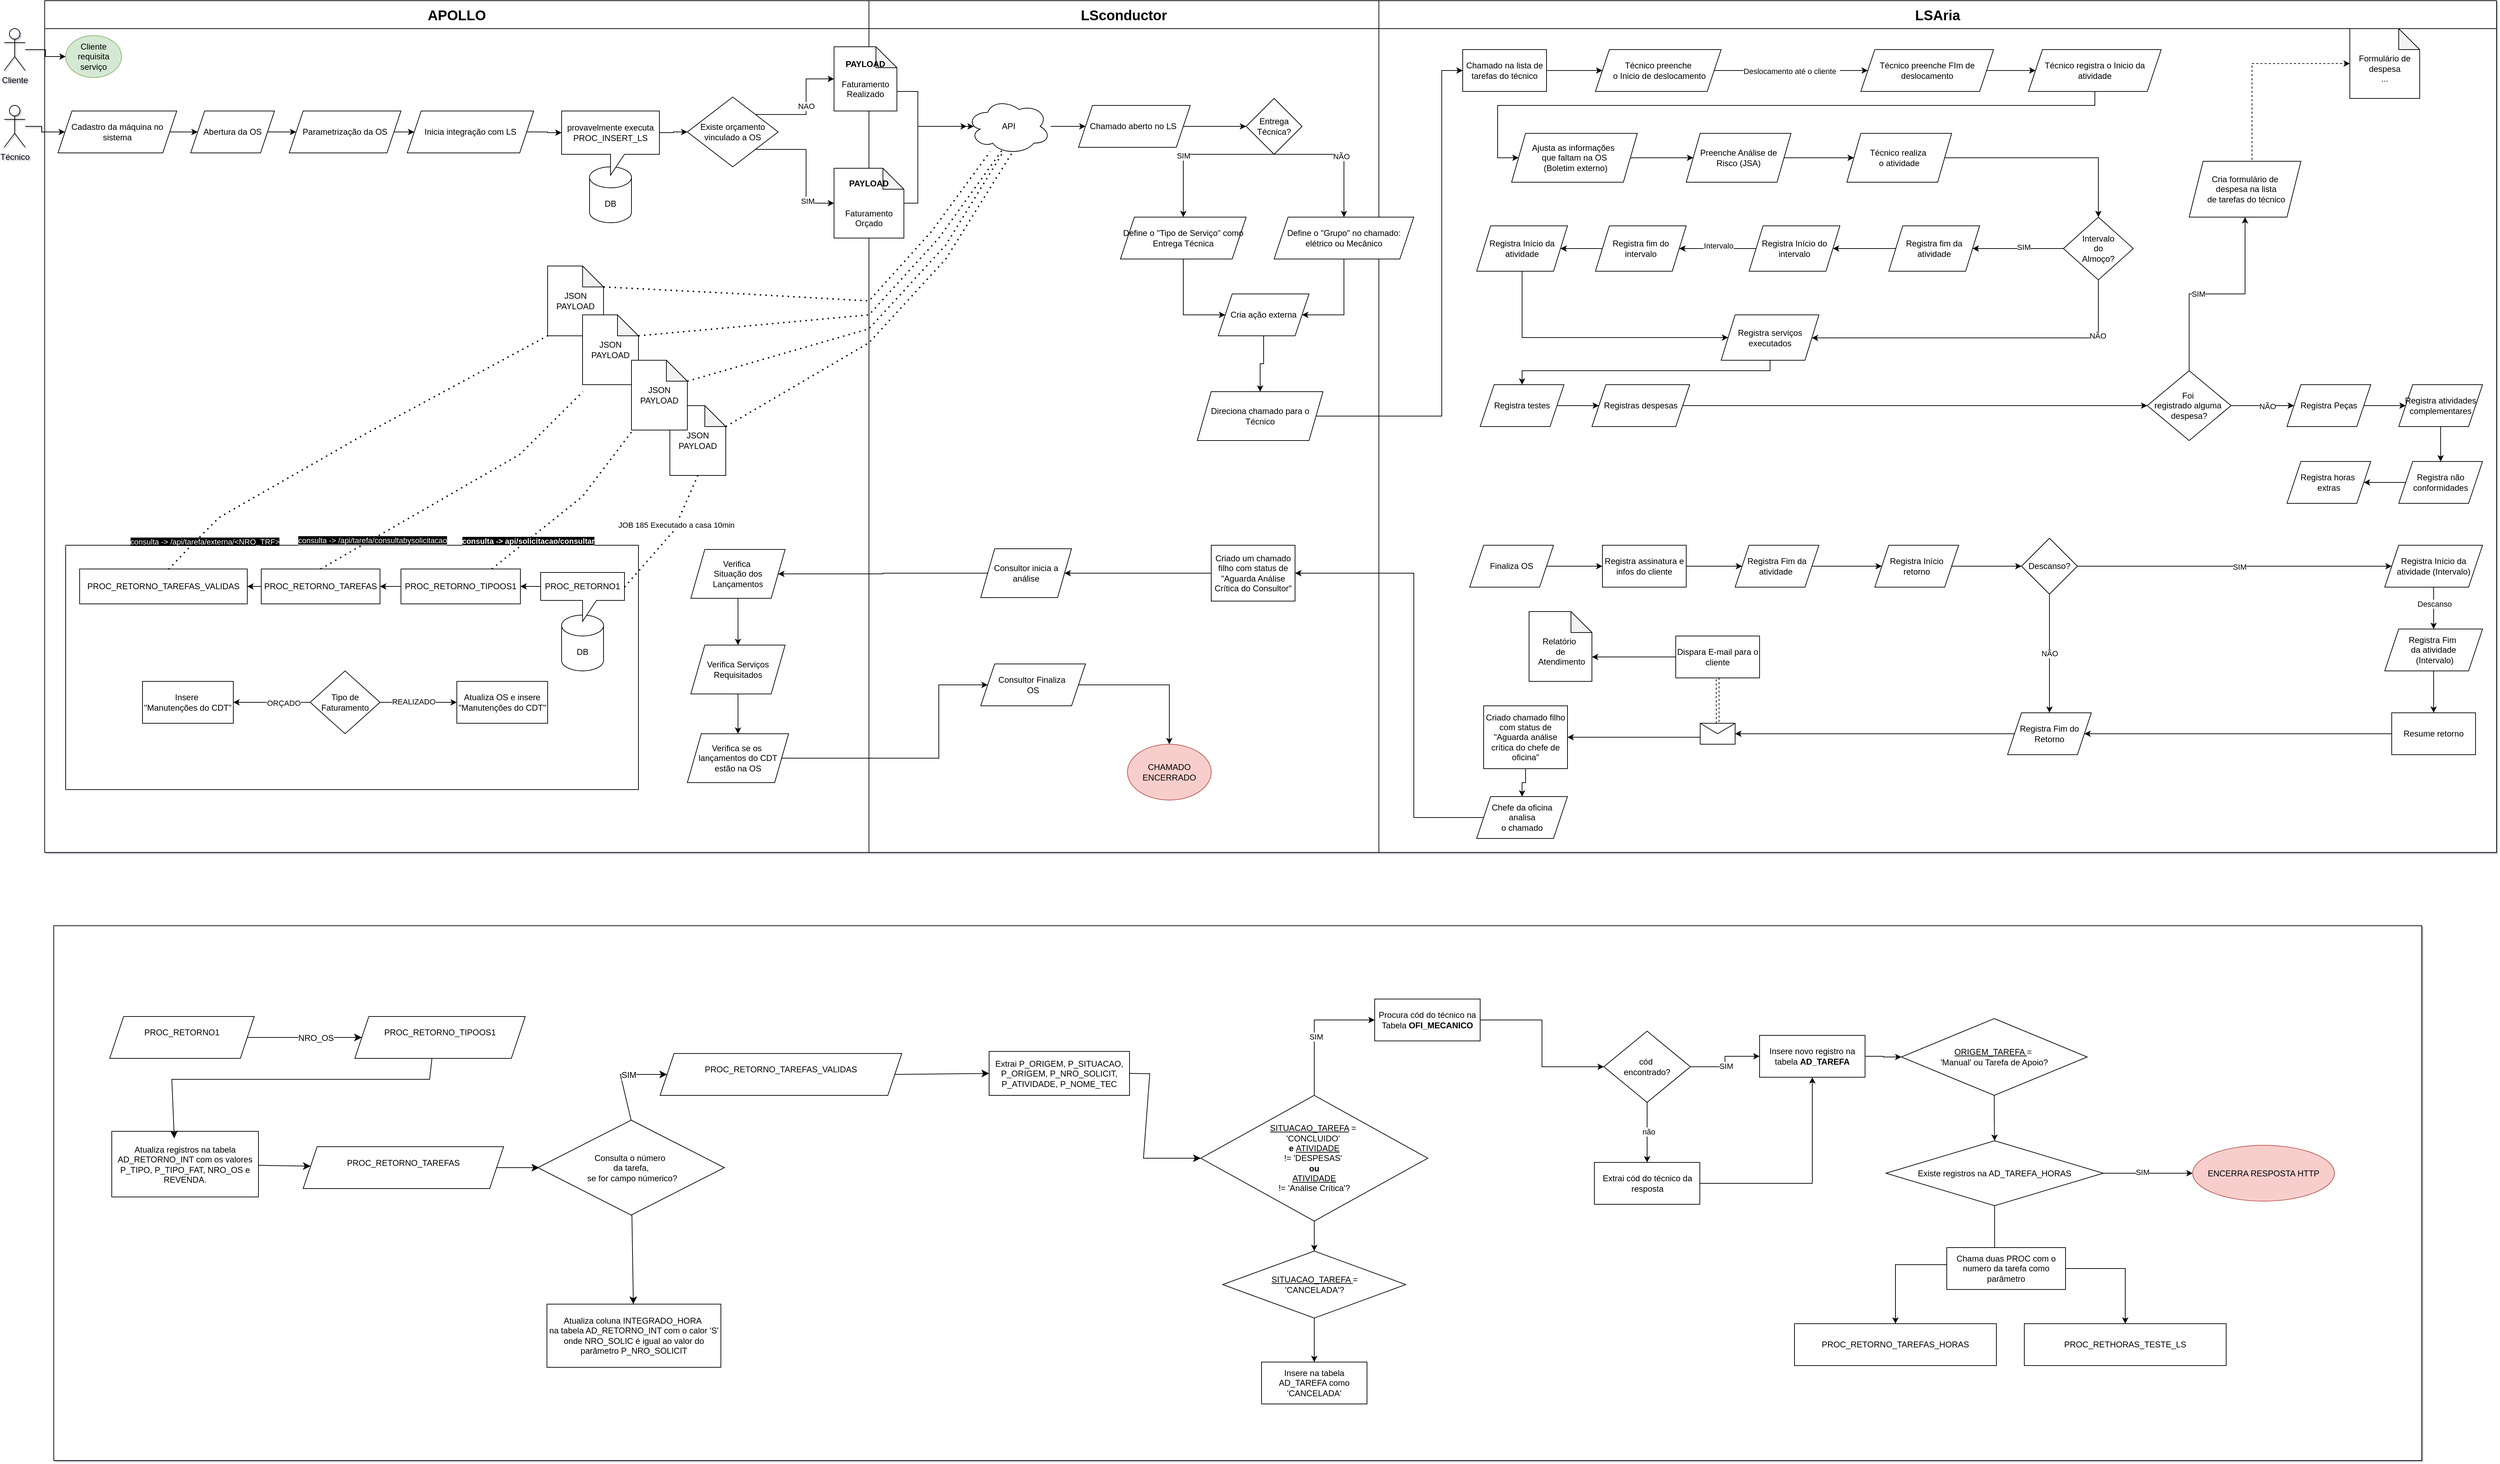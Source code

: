 <mxfile version="24.7.16">
  <diagram id="kgpKYQtTHZ0yAKxKKP6v" name="Page-1">
    <mxGraphModel dx="8104" dy="4132" grid="0" gridSize="10" guides="1" tooltips="1" connect="1" arrows="1" fold="1" page="0" pageScale="1" pageWidth="850" pageHeight="1100" background="none" math="0" shadow="1">
      <root>
        <mxCell id="0" />
        <mxCell id="1" parent="0" />
        <mxCell id="g8-d7cYI87pyoS3PJDl8-52" value="" style="rounded=0;whiteSpace=wrap;html=1;" parent="1" vertex="1">
          <mxGeometry x="-210" y="-792" width="1600" height="1220" as="geometry" />
        </mxCell>
        <mxCell id="g8-d7cYI87pyoS3PJDl8-50" value="" style="rounded=0;whiteSpace=wrap;html=1;" parent="1" vertex="1">
          <mxGeometry x="-1000" y="-792" width="790" height="1220" as="geometry" />
        </mxCell>
        <mxCell id="g8-d7cYI87pyoS3PJDl8-49" value="" style="rounded=0;whiteSpace=wrap;html=1;" parent="1" vertex="1">
          <mxGeometry x="-2120" y="-792" width="1180" height="1220" as="geometry" />
        </mxCell>
        <mxCell id="926gY-Zl9acdLC5khXVz-3" value="&lt;b&gt;&lt;font style=&quot;font-size: 20px;&quot;&gt;APOLLO&lt;/font&gt;&lt;/b&gt;" style="text;html=1;align=center;verticalAlign=middle;whiteSpace=wrap;rounded=0;strokeColor=default;" parent="1" vertex="1">
          <mxGeometry x="-2120" y="-792" width="1180" height="40" as="geometry" />
        </mxCell>
        <mxCell id="926gY-Zl9acdLC5khXVz-4" value="&lt;b&gt;&lt;font style=&quot;font-size: 20px;&quot;&gt;LSconductor&lt;/font&gt;&lt;/b&gt;" style="text;html=1;align=center;verticalAlign=middle;whiteSpace=wrap;rounded=0;strokeColor=default;" parent="1" vertex="1">
          <mxGeometry x="-940" y="-792" width="730" height="40" as="geometry" />
        </mxCell>
        <mxCell id="926gY-Zl9acdLC5khXVz-5" value="&lt;b&gt;&lt;font style=&quot;font-size: 20px;&quot;&gt;LSAria&lt;/font&gt;&lt;/b&gt;" style="text;html=1;align=center;verticalAlign=middle;whiteSpace=wrap;rounded=0;strokeColor=default;" parent="1" vertex="1">
          <mxGeometry x="-210" y="-792" width="1600" height="40" as="geometry" />
        </mxCell>
        <mxCell id="926gY-Zl9acdLC5khXVz-6" value="Cliente requisita&lt;span style=&quot;background-color: rgb(0, 204, 0);&quot;&gt; &lt;/span&gt;serviço" style="ellipse;whiteSpace=wrap;html=1;fillColor=#d5e8d4;strokeColor=#82b366;" parent="1" vertex="1">
          <mxGeometry x="-2090" y="-742" width="80" height="60" as="geometry" />
        </mxCell>
        <mxCell id="926gY-Zl9acdLC5khXVz-10" value="" style="edgeStyle=orthogonalEdgeStyle;rounded=0;orthogonalLoop=1;jettySize=auto;html=1;" parent="1" source="926gY-Zl9acdLC5khXVz-7" target="926gY-Zl9acdLC5khXVz-9" edge="1">
          <mxGeometry relative="1" as="geometry" />
        </mxCell>
        <mxCell id="926gY-Zl9acdLC5khXVz-7" value="&lt;font style=&quot;font-size: 12px;&quot;&gt;Cadastro da máquina no sistema&lt;/font&gt;" style="shape=parallelogram;perimeter=parallelogramPerimeter;whiteSpace=wrap;html=1;fixedSize=1;" parent="1" vertex="1">
          <mxGeometry x="-2101" y="-634" width="170" height="60" as="geometry" />
        </mxCell>
        <mxCell id="926gY-Zl9acdLC5khXVz-9" value="&lt;font style=&quot;font-size: 12px;&quot;&gt;Abertura da OS&lt;/font&gt;" style="shape=parallelogram;perimeter=parallelogramPerimeter;whiteSpace=wrap;html=1;fixedSize=1;" parent="1" vertex="1">
          <mxGeometry x="-1911" y="-634" width="120" height="60" as="geometry" />
        </mxCell>
        <mxCell id="926gY-Zl9acdLC5khXVz-15" value="" style="edgeStyle=orthogonalEdgeStyle;rounded=0;orthogonalLoop=1;jettySize=auto;html=1;" parent="1" source="926gY-Zl9acdLC5khXVz-11" target="926gY-Zl9acdLC5khXVz-14" edge="1">
          <mxGeometry relative="1" as="geometry" />
        </mxCell>
        <mxCell id="926gY-Zl9acdLC5khXVz-11" value="&lt;font style=&quot;font-size: 12px;&quot;&gt;Parametrização da OS&lt;/font&gt;" style="shape=parallelogram;perimeter=parallelogramPerimeter;whiteSpace=wrap;html=1;fixedSize=1;" parent="1" vertex="1">
          <mxGeometry x="-1770" y="-634" width="160" height="60" as="geometry" />
        </mxCell>
        <mxCell id="926gY-Zl9acdLC5khXVz-25" value="" style="edgeStyle=orthogonalEdgeStyle;rounded=0;orthogonalLoop=1;jettySize=auto;html=1;entryX=0;entryY=0;entryDx=0;entryDy=31;entryPerimeter=0;" parent="1" source="926gY-Zl9acdLC5khXVz-14" target="926gY-Zl9acdLC5khXVz-24" edge="1">
          <mxGeometry relative="1" as="geometry" />
        </mxCell>
        <mxCell id="926gY-Zl9acdLC5khXVz-14" value="Inicia integração com LS" style="shape=parallelogram;perimeter=parallelogramPerimeter;whiteSpace=wrap;html=1;fixedSize=1;" parent="1" vertex="1">
          <mxGeometry x="-1601" y="-634" width="181" height="60" as="geometry" />
        </mxCell>
        <mxCell id="926gY-Zl9acdLC5khXVz-19" value="" style="edgeStyle=orthogonalEdgeStyle;rounded=0;orthogonalLoop=1;jettySize=auto;html=1;" parent="1" source="926gY-Zl9acdLC5khXVz-16" target="926gY-Zl9acdLC5khXVz-6" edge="1">
          <mxGeometry relative="1" as="geometry" />
        </mxCell>
        <mxCell id="926gY-Zl9acdLC5khXVz-16" value="Cliente" style="shape=umlActor;verticalLabelPosition=bottom;verticalAlign=top;html=1;outlineConnect=0;" parent="1" vertex="1">
          <mxGeometry x="-2178" y="-752" width="30" height="60" as="geometry" />
        </mxCell>
        <mxCell id="926gY-Zl9acdLC5khXVz-28" value="" style="edgeStyle=orthogonalEdgeStyle;rounded=0;orthogonalLoop=1;jettySize=auto;html=1;" parent="1" source="926gY-Zl9acdLC5khXVz-20" target="926gY-Zl9acdLC5khXVz-7" edge="1">
          <mxGeometry relative="1" as="geometry" />
        </mxCell>
        <mxCell id="926gY-Zl9acdLC5khXVz-20" value="Técnico" style="shape=umlActor;verticalLabelPosition=bottom;verticalAlign=top;html=1;outlineConnect=0;" parent="1" vertex="1">
          <mxGeometry x="-2178" y="-642" width="30" height="60" as="geometry" />
        </mxCell>
        <mxCell id="926gY-Zl9acdLC5khXVz-27" value="" style="edgeStyle=orthogonalEdgeStyle;rounded=0;orthogonalLoop=1;jettySize=auto;html=1;exitX=0;exitY=0;exitDx=130;exitDy=31;exitPerimeter=0;" parent="1" source="926gY-Zl9acdLC5khXVz-24" target="926gY-Zl9acdLC5khXVz-26" edge="1">
          <mxGeometry relative="1" as="geometry" />
        </mxCell>
        <mxCell id="926gY-Zl9acdLC5khXVz-26" value="Existe orçamento vinculado a OS" style="rhombus;whiteSpace=wrap;html=1;" parent="1" vertex="1">
          <mxGeometry x="-1200" y="-654" width="130" height="100" as="geometry" />
        </mxCell>
        <mxCell id="926gY-Zl9acdLC5khXVz-30" value="" style="endArrow=classic;html=1;rounded=0;exitX=1;exitY=0.5;exitDx=0;exitDy=0;entryX=0;entryY=0.5;entryDx=0;entryDy=0;" parent="1" source="926gY-Zl9acdLC5khXVz-9" target="926gY-Zl9acdLC5khXVz-11" edge="1">
          <mxGeometry width="50" height="50" relative="1" as="geometry">
            <mxPoint x="-1420" y="-472" as="sourcePoint" />
            <mxPoint x="-1370" y="-522" as="targetPoint" />
            <Array as="points" />
          </mxGeometry>
        </mxCell>
        <mxCell id="926gY-Zl9acdLC5khXVz-31" value="&lt;b&gt;PAYLOAD&lt;/b&gt;&lt;div&gt;&lt;br&gt;&lt;/div&gt;&lt;div&gt;Faturamento&lt;/div&gt;&lt;div&gt;Realizado&lt;/div&gt;" style="shape=note;whiteSpace=wrap;html=1;backgroundOutline=1;darkOpacity=0.05;" parent="1" vertex="1">
          <mxGeometry x="-990" y="-726" width="90" height="92" as="geometry" />
        </mxCell>
        <mxCell id="926gY-Zl9acdLC5khXVz-43" style="edgeStyle=orthogonalEdgeStyle;rounded=0;orthogonalLoop=1;jettySize=auto;html=1;exitX=0;exitY=0;exitDx=100;exitDy=65;exitPerimeter=0;" parent="1" source="926gY-Zl9acdLC5khXVz-32" edge="1">
          <mxGeometry relative="1" as="geometry">
            <mxPoint x="-790" y="-612" as="targetPoint" />
            <Array as="points">
              <mxPoint x="-890" y="-502" />
              <mxPoint x="-870" y="-502" />
              <mxPoint x="-870" y="-612" />
            </Array>
          </mxGeometry>
        </mxCell>
        <mxCell id="926gY-Zl9acdLC5khXVz-32" value="&lt;b&gt;PAYLOAD&lt;/b&gt;&lt;div&gt;&lt;br&gt;&lt;/div&gt;&lt;div&gt;&lt;br&gt;&lt;/div&gt;&lt;div&gt;Faturamento Orçado&lt;/div&gt;" style="shape=note;whiteSpace=wrap;html=1;backgroundOutline=1;darkOpacity=0.05;" parent="1" vertex="1">
          <mxGeometry x="-990" y="-552" width="100" height="100" as="geometry" />
        </mxCell>
        <mxCell id="926gY-Zl9acdLC5khXVz-33" style="edgeStyle=orthogonalEdgeStyle;rounded=0;orthogonalLoop=1;jettySize=auto;html=1;exitX=1;exitY=0;exitDx=0;exitDy=0;entryX=0;entryY=0.5;entryDx=0;entryDy=0;entryPerimeter=0;" parent="1" source="926gY-Zl9acdLC5khXVz-26" target="926gY-Zl9acdLC5khXVz-31" edge="1">
          <mxGeometry relative="1" as="geometry" />
        </mxCell>
        <mxCell id="926gY-Zl9acdLC5khXVz-35" value="NAO" style="edgeLabel;html=1;align=center;verticalAlign=middle;resizable=0;points=[];" parent="926gY-Zl9acdLC5khXVz-33" vertex="1" connectable="0">
          <mxGeometry x="0.04" relative="1" as="geometry">
            <mxPoint as="offset" />
          </mxGeometry>
        </mxCell>
        <mxCell id="926gY-Zl9acdLC5khXVz-34" style="edgeStyle=orthogonalEdgeStyle;rounded=0;orthogonalLoop=1;jettySize=auto;html=1;exitX=1;exitY=1;exitDx=0;exitDy=0;entryX=0;entryY=0.5;entryDx=0;entryDy=0;entryPerimeter=0;" parent="1" source="926gY-Zl9acdLC5khXVz-26" target="926gY-Zl9acdLC5khXVz-32" edge="1">
          <mxGeometry relative="1" as="geometry" />
        </mxCell>
        <mxCell id="926gY-Zl9acdLC5khXVz-36" value="SIM" style="edgeLabel;html=1;align=center;verticalAlign=middle;resizable=0;points=[];" parent="926gY-Zl9acdLC5khXVz-34" vertex="1" connectable="0">
          <mxGeometry x="0.543" y="2" relative="1" as="geometry">
            <mxPoint as="offset" />
          </mxGeometry>
        </mxCell>
        <mxCell id="926gY-Zl9acdLC5khXVz-45" value="" style="edgeStyle=orthogonalEdgeStyle;rounded=0;orthogonalLoop=1;jettySize=auto;html=1;" parent="1" source="926gY-Zl9acdLC5khXVz-38" target="926gY-Zl9acdLC5khXVz-44" edge="1">
          <mxGeometry relative="1" as="geometry" />
        </mxCell>
        <mxCell id="926gY-Zl9acdLC5khXVz-38" value="API" style="ellipse;shape=cloud;whiteSpace=wrap;html=1;" parent="1" vertex="1">
          <mxGeometry x="-800" y="-652" width="120" height="80" as="geometry" />
        </mxCell>
        <mxCell id="926gY-Zl9acdLC5khXVz-42" style="edgeStyle=orthogonalEdgeStyle;rounded=0;orthogonalLoop=1;jettySize=auto;html=1;exitX=0;exitY=0;exitDx=90;exitDy=61;exitPerimeter=0;" parent="1" source="926gY-Zl9acdLC5khXVz-31" target="926gY-Zl9acdLC5khXVz-38" edge="1">
          <mxGeometry relative="1" as="geometry">
            <mxPoint x="-800" y="-612" as="targetPoint" />
            <Array as="points">
              <mxPoint x="-900" y="-662" />
              <mxPoint x="-870" y="-662" />
              <mxPoint x="-870" y="-612" />
            </Array>
          </mxGeometry>
        </mxCell>
        <mxCell id="926gY-Zl9acdLC5khXVz-52" style="edgeStyle=orthogonalEdgeStyle;rounded=0;orthogonalLoop=1;jettySize=auto;html=1;exitX=1;exitY=0.5;exitDx=0;exitDy=0;entryX=0;entryY=0.5;entryDx=0;entryDy=0;" parent="1" source="926gY-Zl9acdLC5khXVz-44" target="926gY-Zl9acdLC5khXVz-50" edge="1">
          <mxGeometry relative="1" as="geometry" />
        </mxCell>
        <mxCell id="926gY-Zl9acdLC5khXVz-44" value="Chamado aberto no LS&amp;nbsp;" style="shape=parallelogram;perimeter=parallelogramPerimeter;whiteSpace=wrap;html=1;fixedSize=1;" parent="1" vertex="1">
          <mxGeometry x="-640" y="-642" width="160" height="60" as="geometry" />
        </mxCell>
        <mxCell id="926gY-Zl9acdLC5khXVz-60" style="edgeStyle=orthogonalEdgeStyle;rounded=0;orthogonalLoop=1;jettySize=auto;html=1;exitX=0.5;exitY=1;exitDx=0;exitDy=0;entryX=1;entryY=0.5;entryDx=0;entryDy=0;" parent="1" source="926gY-Zl9acdLC5khXVz-46" target="926gY-Zl9acdLC5khXVz-58" edge="1">
          <mxGeometry relative="1" as="geometry">
            <Array as="points">
              <mxPoint x="-260" y="-342" />
            </Array>
          </mxGeometry>
        </mxCell>
        <mxCell id="926gY-Zl9acdLC5khXVz-46" value="Define o &quot;Grupo&quot; no chamado: elétrico ou Mecânico" style="shape=parallelogram;perimeter=parallelogramPerimeter;whiteSpace=wrap;html=1;fixedSize=1;" parent="1" vertex="1">
          <mxGeometry x="-360" y="-482" width="200" height="60" as="geometry" />
        </mxCell>
        <mxCell id="926gY-Zl9acdLC5khXVz-51" style="edgeStyle=orthogonalEdgeStyle;rounded=0;orthogonalLoop=1;jettySize=auto;html=1;exitX=0.5;exitY=1;exitDx=0;exitDy=0;entryX=0.5;entryY=0;entryDx=0;entryDy=0;" parent="1" source="926gY-Zl9acdLC5khXVz-50" target="926gY-Zl9acdLC5khXVz-46" edge="1">
          <mxGeometry relative="1" as="geometry">
            <Array as="points">
              <mxPoint x="-260" y="-572" />
            </Array>
          </mxGeometry>
        </mxCell>
        <mxCell id="926gY-Zl9acdLC5khXVz-54" value="NÃO" style="edgeLabel;html=1;align=center;verticalAlign=middle;resizable=0;points=[];" parent="926gY-Zl9acdLC5khXVz-51" vertex="1" connectable="0">
          <mxGeometry x="-0.284" y="-3" relative="1" as="geometry">
            <mxPoint x="28" as="offset" />
          </mxGeometry>
        </mxCell>
        <mxCell id="926gY-Zl9acdLC5khXVz-56" style="edgeStyle=orthogonalEdgeStyle;rounded=0;orthogonalLoop=1;jettySize=auto;html=1;exitX=0.5;exitY=1;exitDx=0;exitDy=0;entryX=0.5;entryY=0;entryDx=0;entryDy=0;" parent="1" source="926gY-Zl9acdLC5khXVz-50" target="926gY-Zl9acdLC5khXVz-55" edge="1">
          <mxGeometry relative="1" as="geometry">
            <Array as="points">
              <mxPoint x="-490" y="-572" />
            </Array>
            <mxPoint x="-481" y="-512" as="targetPoint" />
          </mxGeometry>
        </mxCell>
        <mxCell id="926gY-Zl9acdLC5khXVz-57" value="SIM" style="edgeLabel;html=1;align=center;verticalAlign=middle;resizable=0;points=[];" parent="926gY-Zl9acdLC5khXVz-56" vertex="1" connectable="0">
          <mxGeometry x="0.303" relative="1" as="geometry">
            <mxPoint y="-12" as="offset" />
          </mxGeometry>
        </mxCell>
        <mxCell id="926gY-Zl9acdLC5khXVz-50" value="Entrega Técnica?" style="rhombus;whiteSpace=wrap;html=1;" parent="1" vertex="1">
          <mxGeometry x="-400" y="-652" width="80" height="80" as="geometry" />
        </mxCell>
        <mxCell id="926gY-Zl9acdLC5khXVz-59" style="edgeStyle=orthogonalEdgeStyle;rounded=0;orthogonalLoop=1;jettySize=auto;html=1;exitX=0.5;exitY=1;exitDx=0;exitDy=0;entryX=0;entryY=0.5;entryDx=0;entryDy=0;" parent="1" source="926gY-Zl9acdLC5khXVz-55" target="926gY-Zl9acdLC5khXVz-58" edge="1">
          <mxGeometry relative="1" as="geometry">
            <Array as="points">
              <mxPoint x="-490" y="-342" />
            </Array>
          </mxGeometry>
        </mxCell>
        <mxCell id="926gY-Zl9acdLC5khXVz-55" value="Define o &quot;Tipo de Serviço&quot; como Entrega Técnica" style="shape=parallelogram;perimeter=parallelogramPerimeter;whiteSpace=wrap;html=1;fixedSize=1;" parent="1" vertex="1">
          <mxGeometry x="-580" y="-482" width="180" height="60" as="geometry" />
        </mxCell>
        <mxCell id="g8-d7cYI87pyoS3PJDl8-2" value="" style="edgeStyle=orthogonalEdgeStyle;rounded=0;orthogonalLoop=1;jettySize=auto;html=1;" parent="1" source="926gY-Zl9acdLC5khXVz-58" target="g8-d7cYI87pyoS3PJDl8-1" edge="1">
          <mxGeometry relative="1" as="geometry" />
        </mxCell>
        <mxCell id="926gY-Zl9acdLC5khXVz-58" value="Cria ação externa" style="shape=parallelogram;perimeter=parallelogramPerimeter;whiteSpace=wrap;html=1;fixedSize=1;" parent="1" vertex="1">
          <mxGeometry x="-440" y="-372" width="130" height="60" as="geometry" />
        </mxCell>
        <mxCell id="g8-d7cYI87pyoS3PJDl8-53" style="edgeStyle=orthogonalEdgeStyle;rounded=0;orthogonalLoop=1;jettySize=auto;html=1;exitX=1;exitY=0.5;exitDx=0;exitDy=0;entryX=0;entryY=0.5;entryDx=0;entryDy=0;" parent="1" source="g8-d7cYI87pyoS3PJDl8-1" target="g8-d7cYI87pyoS3PJDl8-4" edge="1">
          <mxGeometry relative="1" as="geometry">
            <Array as="points">
              <mxPoint x="-120" y="-197" />
              <mxPoint x="-120" y="-692" />
            </Array>
          </mxGeometry>
        </mxCell>
        <mxCell id="g8-d7cYI87pyoS3PJDl8-1" value="Direciona chamado para o Técnico" style="shape=parallelogram;perimeter=parallelogramPerimeter;whiteSpace=wrap;html=1;fixedSize=1;" parent="1" vertex="1">
          <mxGeometry x="-470" y="-232" width="180" height="70" as="geometry" />
        </mxCell>
        <mxCell id="g8-d7cYI87pyoS3PJDl8-7" value="" style="edgeStyle=orthogonalEdgeStyle;rounded=0;orthogonalLoop=1;jettySize=auto;html=1;" parent="1" source="g8-d7cYI87pyoS3PJDl8-4" target="g8-d7cYI87pyoS3PJDl8-6" edge="1">
          <mxGeometry relative="1" as="geometry" />
        </mxCell>
        <mxCell id="g8-d7cYI87pyoS3PJDl8-4" value="Chamado na lista de tarefas do técnico" style="rounded=0;whiteSpace=wrap;html=1;" parent="1" vertex="1">
          <mxGeometry x="-90" y="-722" width="120" height="60" as="geometry" />
        </mxCell>
        <mxCell id="g8-d7cYI87pyoS3PJDl8-9" value="" style="edgeStyle=orthogonalEdgeStyle;rounded=0;orthogonalLoop=1;jettySize=auto;html=1;" parent="1" source="g8-d7cYI87pyoS3PJDl8-6" edge="1">
          <mxGeometry relative="1" as="geometry">
            <mxPoint x="340" y="-692" as="targetPoint" />
          </mxGeometry>
        </mxCell>
        <mxCell id="g8-d7cYI87pyoS3PJDl8-10" value="Deslocamento até o cliente" style="edgeLabel;html=1;align=center;verticalAlign=middle;resizable=0;points=[];" parent="g8-d7cYI87pyoS3PJDl8-9" vertex="1" connectable="0">
          <mxGeometry x="0.566" y="2" relative="1" as="geometry">
            <mxPoint x="53" y="2" as="offset" />
          </mxGeometry>
        </mxCell>
        <mxCell id="g8-d7cYI87pyoS3PJDl8-6" value="Técnico preenche&lt;div&gt;&amp;nbsp;o Inicio de deslocamento&lt;/div&gt;" style="shape=parallelogram;perimeter=parallelogramPerimeter;whiteSpace=wrap;html=1;fixedSize=1;" parent="1" vertex="1">
          <mxGeometry x="100" y="-722" width="180" height="60" as="geometry" />
        </mxCell>
        <mxCell id="g8-d7cYI87pyoS3PJDl8-54" style="edgeStyle=orthogonalEdgeStyle;rounded=0;orthogonalLoop=1;jettySize=auto;html=1;exitX=0.5;exitY=1;exitDx=0;exitDy=0;entryX=0;entryY=0.5;entryDx=0;entryDy=0;" parent="1" source="g8-d7cYI87pyoS3PJDl8-11" target="g8-d7cYI87pyoS3PJDl8-16" edge="1">
          <mxGeometry relative="1" as="geometry">
            <Array as="points">
              <mxPoint x="815" y="-642" />
              <mxPoint x="-40" y="-642" />
              <mxPoint x="-40" y="-567" />
            </Array>
          </mxGeometry>
        </mxCell>
        <mxCell id="g8-d7cYI87pyoS3PJDl8-11" value="Técnico registra o Inicio da atividade" style="shape=parallelogram;perimeter=parallelogramPerimeter;whiteSpace=wrap;html=1;fixedSize=1;" parent="1" vertex="1">
          <mxGeometry x="720" y="-722" width="190" height="60" as="geometry" />
        </mxCell>
        <mxCell id="g8-d7cYI87pyoS3PJDl8-14" style="edgeStyle=orthogonalEdgeStyle;rounded=0;orthogonalLoop=1;jettySize=auto;html=1;exitX=1;exitY=0.5;exitDx=0;exitDy=0;entryX=0;entryY=0.5;entryDx=0;entryDy=0;" parent="1" source="g8-d7cYI87pyoS3PJDl8-12" target="g8-d7cYI87pyoS3PJDl8-11" edge="1">
          <mxGeometry relative="1" as="geometry" />
        </mxCell>
        <mxCell id="g8-d7cYI87pyoS3PJDl8-12" value="Técnico preenche FIm de deslocamento" style="shape=parallelogram;perimeter=parallelogramPerimeter;whiteSpace=wrap;html=1;fixedSize=1;" parent="1" vertex="1">
          <mxGeometry x="480" y="-722" width="190" height="60" as="geometry" />
        </mxCell>
        <mxCell id="g8-d7cYI87pyoS3PJDl8-13" value="" style="endArrow=classic;html=1;rounded=0;entryX=0;entryY=0.5;entryDx=0;entryDy=0;" parent="1" target="g8-d7cYI87pyoS3PJDl8-12" edge="1">
          <mxGeometry width="50" height="50" relative="1" as="geometry">
            <mxPoint x="450" y="-692" as="sourcePoint" />
            <mxPoint x="510" y="-482" as="targetPoint" />
            <Array as="points">
              <mxPoint x="470" y="-692" />
            </Array>
          </mxGeometry>
        </mxCell>
        <mxCell id="g8-d7cYI87pyoS3PJDl8-15" style="edgeStyle=orthogonalEdgeStyle;rounded=0;orthogonalLoop=1;jettySize=auto;html=1;exitX=0.5;exitY=1;exitDx=0;exitDy=0;" parent="1" source="g8-d7cYI87pyoS3PJDl8-11" target="g8-d7cYI87pyoS3PJDl8-11" edge="1">
          <mxGeometry relative="1" as="geometry" />
        </mxCell>
        <mxCell id="g8-d7cYI87pyoS3PJDl8-20" style="edgeStyle=orthogonalEdgeStyle;rounded=0;orthogonalLoop=1;jettySize=auto;html=1;exitX=1;exitY=0.5;exitDx=0;exitDy=0;entryX=0;entryY=0.5;entryDx=0;entryDy=0;" parent="1" source="g8-d7cYI87pyoS3PJDl8-16" target="g8-d7cYI87pyoS3PJDl8-19" edge="1">
          <mxGeometry relative="1" as="geometry" />
        </mxCell>
        <mxCell id="g8-d7cYI87pyoS3PJDl8-16" value="Ajusta as informações&amp;nbsp;&lt;div&gt;que faltam na OS&lt;div&gt;&amp;nbsp;(Boletim externo)&lt;/div&gt;&lt;/div&gt;" style="shape=parallelogram;perimeter=parallelogramPerimeter;whiteSpace=wrap;html=1;fixedSize=1;" parent="1" vertex="1">
          <mxGeometry x="-20" y="-602" width="180" height="70" as="geometry" />
        </mxCell>
        <mxCell id="g8-d7cYI87pyoS3PJDl8-22" value="" style="edgeStyle=orthogonalEdgeStyle;rounded=0;orthogonalLoop=1;jettySize=auto;html=1;" parent="1" source="g8-d7cYI87pyoS3PJDl8-19" target="g8-d7cYI87pyoS3PJDl8-21" edge="1">
          <mxGeometry relative="1" as="geometry" />
        </mxCell>
        <mxCell id="g8-d7cYI87pyoS3PJDl8-19" value="Preenche Análise de Risco&amp;nbsp;&lt;span style=&quot;background-color: initial;&quot;&gt;(JSA)&lt;/span&gt;" style="shape=parallelogram;perimeter=parallelogramPerimeter;whiteSpace=wrap;html=1;fixedSize=1;" parent="1" vertex="1">
          <mxGeometry x="230" y="-602" width="150" height="70" as="geometry" />
        </mxCell>
        <mxCell id="g8-d7cYI87pyoS3PJDl8-24" style="edgeStyle=orthogonalEdgeStyle;rounded=0;orthogonalLoop=1;jettySize=auto;html=1;exitX=1;exitY=0.5;exitDx=0;exitDy=0;entryX=0.5;entryY=0;entryDx=0;entryDy=0;" parent="1" source="g8-d7cYI87pyoS3PJDl8-21" target="g8-d7cYI87pyoS3PJDl8-23" edge="1">
          <mxGeometry relative="1" as="geometry">
            <Array as="points">
              <mxPoint x="820" y="-567" />
            </Array>
          </mxGeometry>
        </mxCell>
        <mxCell id="g8-d7cYI87pyoS3PJDl8-21" value="Técnico realiza&amp;nbsp;&lt;div&gt;o atividade&lt;/div&gt;" style="shape=parallelogram;perimeter=parallelogramPerimeter;whiteSpace=wrap;html=1;fixedSize=1;" parent="1" vertex="1">
          <mxGeometry x="460" y="-602" width="150" height="70" as="geometry" />
        </mxCell>
        <mxCell id="g8-d7cYI87pyoS3PJDl8-26" style="edgeStyle=orthogonalEdgeStyle;rounded=0;orthogonalLoop=1;jettySize=auto;html=1;exitX=0;exitY=0.5;exitDx=0;exitDy=0;entryX=1;entryY=0.5;entryDx=0;entryDy=0;" parent="1" source="g8-d7cYI87pyoS3PJDl8-23" target="g8-d7cYI87pyoS3PJDl8-25" edge="1">
          <mxGeometry relative="1" as="geometry" />
        </mxCell>
        <mxCell id="g8-d7cYI87pyoS3PJDl8-27" value="SIM" style="edgeLabel;html=1;align=center;verticalAlign=middle;resizable=0;points=[];" parent="g8-d7cYI87pyoS3PJDl8-26" vertex="1" connectable="0">
          <mxGeometry x="-0.123" y="-2" relative="1" as="geometry">
            <mxPoint as="offset" />
          </mxGeometry>
        </mxCell>
        <mxCell id="g8-d7cYI87pyoS3PJDl8-38" value="" style="edgeStyle=orthogonalEdgeStyle;rounded=0;orthogonalLoop=1;jettySize=auto;html=1;" parent="1" source="g8-d7cYI87pyoS3PJDl8-23" target="g8-d7cYI87pyoS3PJDl8-37" edge="1">
          <mxGeometry relative="1" as="geometry">
            <Array as="points">
              <mxPoint x="820" y="-309" />
            </Array>
          </mxGeometry>
        </mxCell>
        <mxCell id="g8-d7cYI87pyoS3PJDl8-43" value="NÃO" style="edgeLabel;html=1;align=center;verticalAlign=middle;resizable=0;points=[];" parent="g8-d7cYI87pyoS3PJDl8-38" vertex="1" connectable="0">
          <mxGeometry x="-0.676" y="-1" relative="1" as="geometry">
            <mxPoint as="offset" />
          </mxGeometry>
        </mxCell>
        <mxCell id="g8-d7cYI87pyoS3PJDl8-23" value="Intervalo&lt;div&gt;do&lt;br&gt;&lt;div&gt;Almoço?&lt;/div&gt;&lt;/div&gt;" style="rhombus;whiteSpace=wrap;html=1;" parent="1" vertex="1">
          <mxGeometry x="770" y="-482" width="100" height="90" as="geometry" />
        </mxCell>
        <mxCell id="g8-d7cYI87pyoS3PJDl8-29" value="" style="edgeStyle=orthogonalEdgeStyle;rounded=0;orthogonalLoop=1;jettySize=auto;html=1;" parent="1" source="g8-d7cYI87pyoS3PJDl8-25" target="g8-d7cYI87pyoS3PJDl8-28" edge="1">
          <mxGeometry relative="1" as="geometry" />
        </mxCell>
        <mxCell id="g8-d7cYI87pyoS3PJDl8-25" value="Registra fim da atividade" style="shape=parallelogram;perimeter=parallelogramPerimeter;whiteSpace=wrap;html=1;fixedSize=1;" parent="1" vertex="1">
          <mxGeometry x="520" y="-469.5" width="130" height="65" as="geometry" />
        </mxCell>
        <mxCell id="g8-d7cYI87pyoS3PJDl8-31" value="" style="edgeStyle=orthogonalEdgeStyle;rounded=0;orthogonalLoop=1;jettySize=auto;html=1;" parent="1" source="g8-d7cYI87pyoS3PJDl8-28" target="g8-d7cYI87pyoS3PJDl8-30" edge="1">
          <mxGeometry relative="1" as="geometry" />
        </mxCell>
        <mxCell id="g8-d7cYI87pyoS3PJDl8-32" value="Intervalo" style="edgeLabel;html=1;align=center;verticalAlign=middle;resizable=0;points=[];" parent="g8-d7cYI87pyoS3PJDl8-31" vertex="1" connectable="0">
          <mxGeometry x="-0.02" y="-4" relative="1" as="geometry">
            <mxPoint as="offset" />
          </mxGeometry>
        </mxCell>
        <mxCell id="g8-d7cYI87pyoS3PJDl8-28" value="Registra Início do intervalo" style="shape=parallelogram;perimeter=parallelogramPerimeter;whiteSpace=wrap;html=1;fixedSize=1;" parent="1" vertex="1">
          <mxGeometry x="320" y="-469.5" width="130" height="65" as="geometry" />
        </mxCell>
        <mxCell id="g8-d7cYI87pyoS3PJDl8-34" value="" style="edgeStyle=orthogonalEdgeStyle;rounded=0;orthogonalLoop=1;jettySize=auto;html=1;" parent="1" source="g8-d7cYI87pyoS3PJDl8-30" target="g8-d7cYI87pyoS3PJDl8-33" edge="1">
          <mxGeometry relative="1" as="geometry" />
        </mxCell>
        <mxCell id="g8-d7cYI87pyoS3PJDl8-30" value="Registra fim do intervalo" style="shape=parallelogram;perimeter=parallelogramPerimeter;whiteSpace=wrap;html=1;fixedSize=1;" parent="1" vertex="1">
          <mxGeometry x="100" y="-469.5" width="130" height="65" as="geometry" />
        </mxCell>
        <mxCell id="g8-d7cYI87pyoS3PJDl8-42" style="edgeStyle=orthogonalEdgeStyle;rounded=0;orthogonalLoop=1;jettySize=auto;html=1;exitX=0.5;exitY=1;exitDx=0;exitDy=0;entryX=0;entryY=0.5;entryDx=0;entryDy=0;" parent="1" source="g8-d7cYI87pyoS3PJDl8-33" target="g8-d7cYI87pyoS3PJDl8-37" edge="1">
          <mxGeometry relative="1" as="geometry">
            <Array as="points">
              <mxPoint x="-5" y="-309" />
            </Array>
          </mxGeometry>
        </mxCell>
        <mxCell id="g8-d7cYI87pyoS3PJDl8-33" value="Registra Início da atividade" style="shape=parallelogram;perimeter=parallelogramPerimeter;whiteSpace=wrap;html=1;fixedSize=1;" parent="1" vertex="1">
          <mxGeometry x="-70" y="-469.5" width="130" height="65" as="geometry" />
        </mxCell>
        <mxCell id="g8-d7cYI87pyoS3PJDl8-45" style="edgeStyle=orthogonalEdgeStyle;rounded=0;orthogonalLoop=1;jettySize=auto;html=1;exitX=0.5;exitY=1;exitDx=0;exitDy=0;" parent="1" source="g8-d7cYI87pyoS3PJDl8-37" target="g8-d7cYI87pyoS3PJDl8-44" edge="1">
          <mxGeometry relative="1" as="geometry">
            <Array as="points">
              <mxPoint x="350" y="-262" />
              <mxPoint x="-5" y="-262" />
            </Array>
          </mxGeometry>
        </mxCell>
        <mxCell id="g8-d7cYI87pyoS3PJDl8-37" value="Registra serviços executados" style="shape=parallelogram;perimeter=parallelogramPerimeter;whiteSpace=wrap;html=1;fixedSize=1;" parent="1" vertex="1">
          <mxGeometry x="280" y="-342" width="140" height="65" as="geometry" />
        </mxCell>
        <mxCell id="g8-d7cYI87pyoS3PJDl8-47" style="edgeStyle=orthogonalEdgeStyle;rounded=0;orthogonalLoop=1;jettySize=auto;html=1;exitX=1;exitY=0.5;exitDx=0;exitDy=0;entryX=0;entryY=0.5;entryDx=0;entryDy=0;" parent="1" source="g8-d7cYI87pyoS3PJDl8-44" target="g8-d7cYI87pyoS3PJDl8-46" edge="1">
          <mxGeometry relative="1" as="geometry" />
        </mxCell>
        <mxCell id="g8-d7cYI87pyoS3PJDl8-44" value="Registra testes" style="shape=parallelogram;perimeter=parallelogramPerimeter;whiteSpace=wrap;html=1;fixedSize=1;" parent="1" vertex="1">
          <mxGeometry x="-65" y="-242" width="120" height="60" as="geometry" />
        </mxCell>
        <mxCell id="g8-d7cYI87pyoS3PJDl8-56" style="edgeStyle=orthogonalEdgeStyle;rounded=0;orthogonalLoop=1;jettySize=auto;html=1;exitX=1;exitY=0.5;exitDx=0;exitDy=0;" parent="1" source="g8-d7cYI87pyoS3PJDl8-46" target="g8-d7cYI87pyoS3PJDl8-55" edge="1">
          <mxGeometry relative="1" as="geometry" />
        </mxCell>
        <mxCell id="g8-d7cYI87pyoS3PJDl8-46" value="Registras despesas" style="shape=parallelogram;perimeter=parallelogramPerimeter;whiteSpace=wrap;html=1;fixedSize=1;" parent="1" vertex="1">
          <mxGeometry x="95" y="-242" width="140" height="60" as="geometry" />
        </mxCell>
        <mxCell id="g8-d7cYI87pyoS3PJDl8-58" style="edgeStyle=orthogonalEdgeStyle;rounded=0;orthogonalLoop=1;jettySize=auto;html=1;exitX=0.5;exitY=0;exitDx=0;exitDy=0;entryX=0.5;entryY=1;entryDx=0;entryDy=0;" parent="1" source="g8-d7cYI87pyoS3PJDl8-55" target="g8-d7cYI87pyoS3PJDl8-57" edge="1">
          <mxGeometry relative="1" as="geometry">
            <mxPoint x="990" y="-482" as="targetPoint" />
          </mxGeometry>
        </mxCell>
        <mxCell id="g8-d7cYI87pyoS3PJDl8-59" value="SIM" style="edgeLabel;html=1;align=center;verticalAlign=middle;resizable=0;points=[];" parent="g8-d7cYI87pyoS3PJDl8-58" vertex="1" connectable="0">
          <mxGeometry x="-0.179" relative="1" as="geometry">
            <mxPoint as="offset" />
          </mxGeometry>
        </mxCell>
        <mxCell id="g8-d7cYI87pyoS3PJDl8-64" value="" style="edgeStyle=orthogonalEdgeStyle;rounded=0;orthogonalLoop=1;jettySize=auto;html=1;" parent="1" source="g8-d7cYI87pyoS3PJDl8-55" target="g8-d7cYI87pyoS3PJDl8-63" edge="1">
          <mxGeometry relative="1" as="geometry" />
        </mxCell>
        <mxCell id="g8-d7cYI87pyoS3PJDl8-65" value="NÃO" style="edgeLabel;html=1;align=center;verticalAlign=middle;resizable=0;points=[];" parent="g8-d7cYI87pyoS3PJDl8-64" vertex="1" connectable="0">
          <mxGeometry x="0.156" y="-1" relative="1" as="geometry">
            <mxPoint as="offset" />
          </mxGeometry>
        </mxCell>
        <mxCell id="g8-d7cYI87pyoS3PJDl8-55" value="Foi&amp;nbsp;&lt;div&gt;registrado alguma&amp;nbsp;&lt;div&gt;despesa?&lt;/div&gt;&lt;/div&gt;" style="rhombus;whiteSpace=wrap;html=1;" parent="1" vertex="1">
          <mxGeometry x="890" y="-262" width="120" height="100" as="geometry" />
        </mxCell>
        <mxCell id="g8-d7cYI87pyoS3PJDl8-57" value="Cria formulário de&lt;div&gt;&amp;nbsp;despesa na lista&lt;/div&gt;&lt;div&gt;&amp;nbsp;de tarefas do técnico&lt;/div&gt;" style="shape=parallelogram;perimeter=parallelogramPerimeter;whiteSpace=wrap;html=1;fixedSize=1;" parent="1" vertex="1">
          <mxGeometry x="950" y="-562" width="160" height="80" as="geometry" />
        </mxCell>
        <mxCell id="g8-d7cYI87pyoS3PJDl8-60" value="&lt;div&gt;&lt;br&gt;&lt;/div&gt;Formulário de despesa&lt;div&gt;...&lt;/div&gt;" style="shape=note;whiteSpace=wrap;html=1;backgroundOutline=1;darkOpacity=0.05;" parent="1" vertex="1">
          <mxGeometry x="1180" y="-752" width="100" height="100" as="geometry" />
        </mxCell>
        <mxCell id="g8-d7cYI87pyoS3PJDl8-61" style="edgeStyle=orthogonalEdgeStyle;rounded=0;orthogonalLoop=1;jettySize=auto;html=1;exitX=0.5;exitY=0;exitDx=0;exitDy=0;entryX=0;entryY=0.5;entryDx=0;entryDy=0;entryPerimeter=0;dashed=1;" parent="1" source="g8-d7cYI87pyoS3PJDl8-57" target="g8-d7cYI87pyoS3PJDl8-60" edge="1">
          <mxGeometry relative="1" as="geometry">
            <Array as="points">
              <mxPoint x="1040" y="-562" />
              <mxPoint x="1040" y="-702" />
            </Array>
          </mxGeometry>
        </mxCell>
        <mxCell id="g8-d7cYI87pyoS3PJDl8-69" value="" style="edgeStyle=orthogonalEdgeStyle;rounded=0;orthogonalLoop=1;jettySize=auto;html=1;" parent="1" source="g8-d7cYI87pyoS3PJDl8-63" target="g8-d7cYI87pyoS3PJDl8-68" edge="1">
          <mxGeometry relative="1" as="geometry" />
        </mxCell>
        <mxCell id="g8-d7cYI87pyoS3PJDl8-63" value="Registra Peças" style="shape=parallelogram;perimeter=parallelogramPerimeter;whiteSpace=wrap;html=1;fixedSize=1;" parent="1" vertex="1">
          <mxGeometry x="1090" y="-242" width="120" height="60" as="geometry" />
        </mxCell>
        <mxCell id="g8-d7cYI87pyoS3PJDl8-71" value="" style="edgeStyle=orthogonalEdgeStyle;rounded=0;orthogonalLoop=1;jettySize=auto;html=1;" parent="1" source="g8-d7cYI87pyoS3PJDl8-68" target="g8-d7cYI87pyoS3PJDl8-70" edge="1">
          <mxGeometry relative="1" as="geometry" />
        </mxCell>
        <mxCell id="g8-d7cYI87pyoS3PJDl8-68" value="Registra atividades complementares" style="shape=parallelogram;perimeter=parallelogramPerimeter;whiteSpace=wrap;html=1;fixedSize=1;" parent="1" vertex="1">
          <mxGeometry x="1250" y="-242" width="120" height="60" as="geometry" />
        </mxCell>
        <mxCell id="g8-d7cYI87pyoS3PJDl8-73" value="" style="edgeStyle=orthogonalEdgeStyle;rounded=0;orthogonalLoop=1;jettySize=auto;html=1;" parent="1" source="g8-d7cYI87pyoS3PJDl8-70" target="g8-d7cYI87pyoS3PJDl8-72" edge="1">
          <mxGeometry relative="1" as="geometry" />
        </mxCell>
        <mxCell id="g8-d7cYI87pyoS3PJDl8-70" value="Registra não conformidades" style="shape=parallelogram;perimeter=parallelogramPerimeter;whiteSpace=wrap;html=1;fixedSize=1;" parent="1" vertex="1">
          <mxGeometry x="1250" y="-132" width="120" height="60" as="geometry" />
        </mxCell>
        <mxCell id="g8-d7cYI87pyoS3PJDl8-72" value="Registra horas&amp;nbsp;&lt;div&gt;extras&lt;/div&gt;" style="shape=parallelogram;perimeter=parallelogramPerimeter;whiteSpace=wrap;html=1;fixedSize=1;" parent="1" vertex="1">
          <mxGeometry x="1090" y="-132" width="120" height="60" as="geometry" />
        </mxCell>
        <mxCell id="g8-d7cYI87pyoS3PJDl8-76" value="" style="edgeStyle=orthogonalEdgeStyle;rounded=0;orthogonalLoop=1;jettySize=auto;html=1;" parent="1" source="g8-d7cYI87pyoS3PJDl8-74" target="g8-d7cYI87pyoS3PJDl8-75" edge="1">
          <mxGeometry relative="1" as="geometry" />
        </mxCell>
        <mxCell id="g8-d7cYI87pyoS3PJDl8-74" value="Finaliza OS" style="shape=parallelogram;perimeter=parallelogramPerimeter;whiteSpace=wrap;html=1;fixedSize=1;" parent="1" vertex="1">
          <mxGeometry x="-80" y="-12" width="120" height="60" as="geometry" />
        </mxCell>
        <mxCell id="g8-d7cYI87pyoS3PJDl8-78" value="" style="edgeStyle=orthogonalEdgeStyle;rounded=0;orthogonalLoop=1;jettySize=auto;html=1;" parent="1" source="g8-d7cYI87pyoS3PJDl8-75" target="g8-d7cYI87pyoS3PJDl8-77" edge="1">
          <mxGeometry relative="1" as="geometry" />
        </mxCell>
        <mxCell id="g8-d7cYI87pyoS3PJDl8-75" value="Registra assinatura e infos do cliente" style="whiteSpace=wrap;html=1;" parent="1" vertex="1">
          <mxGeometry x="110" y="-12" width="120" height="60" as="geometry" />
        </mxCell>
        <mxCell id="g8-d7cYI87pyoS3PJDl8-80" value="" style="edgeStyle=orthogonalEdgeStyle;rounded=0;orthogonalLoop=1;jettySize=auto;html=1;" parent="1" source="g8-d7cYI87pyoS3PJDl8-77" target="g8-d7cYI87pyoS3PJDl8-79" edge="1">
          <mxGeometry relative="1" as="geometry" />
        </mxCell>
        <mxCell id="g8-d7cYI87pyoS3PJDl8-77" value="Registra Fim da atividade&amp;nbsp;" style="shape=parallelogram;perimeter=parallelogramPerimeter;whiteSpace=wrap;html=1;fixedSize=1;" parent="1" vertex="1">
          <mxGeometry x="300" y="-12" width="120" height="60" as="geometry" />
        </mxCell>
        <mxCell id="g8-d7cYI87pyoS3PJDl8-82" value="" style="edgeStyle=orthogonalEdgeStyle;rounded=0;orthogonalLoop=1;jettySize=auto;html=1;" parent="1" source="g8-d7cYI87pyoS3PJDl8-79" target="g8-d7cYI87pyoS3PJDl8-81" edge="1">
          <mxGeometry relative="1" as="geometry" />
        </mxCell>
        <mxCell id="g8-d7cYI87pyoS3PJDl8-79" value="Registra Início retorno" style="shape=parallelogram;perimeter=parallelogramPerimeter;whiteSpace=wrap;html=1;fixedSize=1;" parent="1" vertex="1">
          <mxGeometry x="500" y="-12" width="120" height="60" as="geometry" />
        </mxCell>
        <mxCell id="g8-d7cYI87pyoS3PJDl8-84" value="" style="edgeStyle=orthogonalEdgeStyle;rounded=0;orthogonalLoop=1;jettySize=auto;html=1;" parent="1" source="g8-d7cYI87pyoS3PJDl8-81" target="g8-d7cYI87pyoS3PJDl8-83" edge="1">
          <mxGeometry relative="1" as="geometry" />
        </mxCell>
        <mxCell id="g8-d7cYI87pyoS3PJDl8-92" value="SIM" style="edgeLabel;html=1;align=center;verticalAlign=middle;resizable=0;points=[];" parent="g8-d7cYI87pyoS3PJDl8-84" vertex="1" connectable="0">
          <mxGeometry x="0.031" y="-1" relative="1" as="geometry">
            <mxPoint as="offset" />
          </mxGeometry>
        </mxCell>
        <mxCell id="g8-d7cYI87pyoS3PJDl8-93" value="NÃO" style="edgeStyle=orthogonalEdgeStyle;rounded=0;orthogonalLoop=1;jettySize=auto;html=1;exitX=0.5;exitY=1;exitDx=0;exitDy=0;" parent="1" source="g8-d7cYI87pyoS3PJDl8-81" target="g8-d7cYI87pyoS3PJDl8-91" edge="1">
          <mxGeometry relative="1" as="geometry" />
        </mxCell>
        <mxCell id="g8-d7cYI87pyoS3PJDl8-81" value="Descanso?" style="rhombus;whiteSpace=wrap;html=1;" parent="1" vertex="1">
          <mxGeometry x="710" y="-22" width="80" height="80" as="geometry" />
        </mxCell>
        <mxCell id="g8-d7cYI87pyoS3PJDl8-86" value="" style="edgeStyle=orthogonalEdgeStyle;rounded=0;orthogonalLoop=1;jettySize=auto;html=1;" parent="1" source="g8-d7cYI87pyoS3PJDl8-83" target="g8-d7cYI87pyoS3PJDl8-85" edge="1">
          <mxGeometry relative="1" as="geometry" />
        </mxCell>
        <mxCell id="g8-d7cYI87pyoS3PJDl8-87" value="Descanso" style="edgeLabel;html=1;align=center;verticalAlign=middle;resizable=0;points=[];" parent="g8-d7cYI87pyoS3PJDl8-86" vertex="1" connectable="0">
          <mxGeometry x="-0.225" y="1" relative="1" as="geometry">
            <mxPoint as="offset" />
          </mxGeometry>
        </mxCell>
        <mxCell id="g8-d7cYI87pyoS3PJDl8-83" value="Registra Início da atividade (Intervalo)" style="shape=parallelogram;perimeter=parallelogramPerimeter;whiteSpace=wrap;html=1;fixedSize=1;" parent="1" vertex="1">
          <mxGeometry x="1230" y="-12" width="140" height="60" as="geometry" />
        </mxCell>
        <mxCell id="g8-d7cYI87pyoS3PJDl8-90" value="" style="edgeStyle=orthogonalEdgeStyle;rounded=0;orthogonalLoop=1;jettySize=auto;html=1;" parent="1" source="g8-d7cYI87pyoS3PJDl8-85" target="g8-d7cYI87pyoS3PJDl8-89" edge="1">
          <mxGeometry relative="1" as="geometry" />
        </mxCell>
        <mxCell id="g8-d7cYI87pyoS3PJDl8-85" value="Registra Fim&amp;nbsp;&lt;div&gt;da atividade&lt;div&gt;&amp;nbsp;(Intervalo)&lt;/div&gt;&lt;/div&gt;" style="shape=parallelogram;perimeter=parallelogramPerimeter;whiteSpace=wrap;html=1;fixedSize=1;" parent="1" vertex="1">
          <mxGeometry x="1230" y="108" width="140" height="60" as="geometry" />
        </mxCell>
        <mxCell id="g8-d7cYI87pyoS3PJDl8-94" style="edgeStyle=orthogonalEdgeStyle;rounded=0;orthogonalLoop=1;jettySize=auto;html=1;exitX=0;exitY=0.5;exitDx=0;exitDy=0;entryX=1;entryY=0.5;entryDx=0;entryDy=0;" parent="1" source="g8-d7cYI87pyoS3PJDl8-89" target="g8-d7cYI87pyoS3PJDl8-91" edge="1">
          <mxGeometry relative="1" as="geometry" />
        </mxCell>
        <mxCell id="g8-d7cYI87pyoS3PJDl8-89" value="Resume retorno" style="whiteSpace=wrap;html=1;" parent="1" vertex="1">
          <mxGeometry x="1240" y="228" width="120" height="60" as="geometry" />
        </mxCell>
        <mxCell id="g8-d7cYI87pyoS3PJDl8-97" style="edgeStyle=orthogonalEdgeStyle;rounded=0;orthogonalLoop=1;jettySize=auto;html=1;exitX=0;exitY=0.5;exitDx=0;exitDy=0;" parent="1" source="g8-d7cYI87pyoS3PJDl8-91" target="g8-d7cYI87pyoS3PJDl8-96" edge="1">
          <mxGeometry relative="1" as="geometry" />
        </mxCell>
        <mxCell id="g8-d7cYI87pyoS3PJDl8-91" value="Registra Fim do Retorno" style="shape=parallelogram;perimeter=parallelogramPerimeter;whiteSpace=wrap;html=1;fixedSize=1;" parent="1" vertex="1">
          <mxGeometry x="690" y="228" width="120" height="60" as="geometry" />
        </mxCell>
        <mxCell id="g8-d7cYI87pyoS3PJDl8-95" value="Dispara E-mail para o cliente" style="rounded=0;whiteSpace=wrap;html=1;" parent="1" vertex="1">
          <mxGeometry x="215" y="118" width="120" height="60" as="geometry" />
        </mxCell>
        <mxCell id="g8-d7cYI87pyoS3PJDl8-98" style="edgeStyle=orthogonalEdgeStyle;rounded=0;orthogonalLoop=1;jettySize=auto;html=1;exitX=0.5;exitY=0;exitDx=0;exitDy=0;entryX=0.5;entryY=1;entryDx=0;entryDy=0;dashed=1;shape=link;" parent="1" source="g8-d7cYI87pyoS3PJDl8-96" target="g8-d7cYI87pyoS3PJDl8-95" edge="1">
          <mxGeometry relative="1" as="geometry" />
        </mxCell>
        <mxCell id="g8-d7cYI87pyoS3PJDl8-104" style="edgeStyle=orthogonalEdgeStyle;rounded=0;orthogonalLoop=1;jettySize=auto;html=1;exitX=0;exitY=0.5;exitDx=0;exitDy=0;entryX=1;entryY=0.5;entryDx=0;entryDy=0;" parent="1" source="g8-d7cYI87pyoS3PJDl8-96" target="g8-d7cYI87pyoS3PJDl8-103" edge="1">
          <mxGeometry relative="1" as="geometry">
            <Array as="points">
              <mxPoint x="250" y="263" />
            </Array>
          </mxGeometry>
        </mxCell>
        <mxCell id="g8-d7cYI87pyoS3PJDl8-96" value="" style="shape=message;html=1;html=1;outlineConnect=0;labelPosition=center;verticalLabelPosition=bottom;align=center;verticalAlign=top;" parent="1" vertex="1">
          <mxGeometry x="250" y="243" width="50" height="30" as="geometry" />
        </mxCell>
        <mxCell id="g8-d7cYI87pyoS3PJDl8-99" value="&lt;div&gt;&lt;br&gt;&lt;/div&gt;Relatório&amp;nbsp;&lt;div&gt;de&lt;/div&gt;&lt;div&gt;&amp;nbsp;Atendimento&lt;/div&gt;" style="shape=note;whiteSpace=wrap;html=1;backgroundOutline=1;darkOpacity=0.05;" parent="1" vertex="1">
          <mxGeometry x="5" y="83" width="90" height="100" as="geometry" />
        </mxCell>
        <mxCell id="g8-d7cYI87pyoS3PJDl8-101" style="edgeStyle=orthogonalEdgeStyle;rounded=0;orthogonalLoop=1;jettySize=auto;html=1;exitX=0;exitY=0.5;exitDx=0;exitDy=0;entryX=0;entryY=0;entryDx=90;entryDy=65;entryPerimeter=0;" parent="1" source="g8-d7cYI87pyoS3PJDl8-95" target="g8-d7cYI87pyoS3PJDl8-99" edge="1">
          <mxGeometry relative="1" as="geometry" />
        </mxCell>
        <mxCell id="g8-d7cYI87pyoS3PJDl8-106" style="edgeStyle=orthogonalEdgeStyle;rounded=0;orthogonalLoop=1;jettySize=auto;html=1;exitX=0.5;exitY=1;exitDx=0;exitDy=0;entryX=0.5;entryY=0;entryDx=0;entryDy=0;" parent="1" source="g8-d7cYI87pyoS3PJDl8-103" target="g8-d7cYI87pyoS3PJDl8-105" edge="1">
          <mxGeometry relative="1" as="geometry" />
        </mxCell>
        <mxCell id="g8-d7cYI87pyoS3PJDl8-103" value="Criado chamado filho com status de &quot;Aguarda análise crítica do chefe de oficina&quot;" style="rounded=0;whiteSpace=wrap;html=1;" parent="1" vertex="1">
          <mxGeometry x="-60" y="218" width="120" height="90" as="geometry" />
        </mxCell>
        <mxCell id="g8-d7cYI87pyoS3PJDl8-109" style="edgeStyle=orthogonalEdgeStyle;rounded=0;orthogonalLoop=1;jettySize=auto;html=1;exitX=0;exitY=0.5;exitDx=0;exitDy=0;entryX=1;entryY=0.5;entryDx=0;entryDy=0;" parent="1" source="g8-d7cYI87pyoS3PJDl8-105" target="g8-d7cYI87pyoS3PJDl8-108" edge="1">
          <mxGeometry relative="1" as="geometry">
            <Array as="points">
              <mxPoint x="-160" y="378" />
              <mxPoint x="-160" y="28" />
            </Array>
          </mxGeometry>
        </mxCell>
        <mxCell id="g8-d7cYI87pyoS3PJDl8-105" value="Chefe da oficina analisa&lt;div&gt;o chamado&lt;/div&gt;" style="shape=parallelogram;perimeter=parallelogramPerimeter;whiteSpace=wrap;html=1;fixedSize=1;" parent="1" vertex="1">
          <mxGeometry x="-70" y="348" width="130" height="60" as="geometry" />
        </mxCell>
        <mxCell id="g8-d7cYI87pyoS3PJDl8-111" value="" style="edgeStyle=orthogonalEdgeStyle;rounded=0;orthogonalLoop=1;jettySize=auto;html=1;" parent="1" source="g8-d7cYI87pyoS3PJDl8-108" target="g8-d7cYI87pyoS3PJDl8-110" edge="1">
          <mxGeometry relative="1" as="geometry" />
        </mxCell>
        <mxCell id="g8-d7cYI87pyoS3PJDl8-108" value="Criado um chamado filho com status de &quot;Aguarda Análise Crítica do Consultor&quot;" style="rounded=0;whiteSpace=wrap;html=1;" parent="1" vertex="1">
          <mxGeometry x="-450" y="-12" width="120" height="80" as="geometry" />
        </mxCell>
        <mxCell id="g8-d7cYI87pyoS3PJDl8-118" style="edgeStyle=orthogonalEdgeStyle;rounded=0;orthogonalLoop=1;jettySize=auto;html=1;exitX=0;exitY=0.5;exitDx=0;exitDy=0;entryX=1;entryY=0.5;entryDx=0;entryDy=0;" parent="1" source="g8-d7cYI87pyoS3PJDl8-110" target="g8-d7cYI87pyoS3PJDl8-112" edge="1">
          <mxGeometry relative="1" as="geometry" />
        </mxCell>
        <mxCell id="g8-d7cYI87pyoS3PJDl8-110" value="Consultor inicia a análise" style="shape=parallelogram;perimeter=parallelogramPerimeter;whiteSpace=wrap;html=1;fixedSize=1;rounded=0;" parent="1" vertex="1">
          <mxGeometry x="-780" y="-7" width="130" height="70" as="geometry" />
        </mxCell>
        <mxCell id="g8-d7cYI87pyoS3PJDl8-114" value="" style="edgeStyle=orthogonalEdgeStyle;rounded=0;orthogonalLoop=1;jettySize=auto;html=1;" parent="1" source="g8-d7cYI87pyoS3PJDl8-112" target="g8-d7cYI87pyoS3PJDl8-113" edge="1">
          <mxGeometry relative="1" as="geometry" />
        </mxCell>
        <mxCell id="g8-d7cYI87pyoS3PJDl8-112" value="Verifica&amp;nbsp;&lt;div&gt;Situação dos Lançamentos&lt;/div&gt;" style="shape=parallelogram;perimeter=parallelogramPerimeter;whiteSpace=wrap;html=1;fixedSize=1;" parent="1" vertex="1">
          <mxGeometry x="-1195" y="-6" width="135" height="70" as="geometry" />
        </mxCell>
        <mxCell id="g8-d7cYI87pyoS3PJDl8-116" value="" style="edgeStyle=orthogonalEdgeStyle;rounded=0;orthogonalLoop=1;jettySize=auto;html=1;" parent="1" source="g8-d7cYI87pyoS3PJDl8-113" target="g8-d7cYI87pyoS3PJDl8-115" edge="1">
          <mxGeometry relative="1" as="geometry" />
        </mxCell>
        <mxCell id="g8-d7cYI87pyoS3PJDl8-113" value="Verifica Serviços Requisitados" style="shape=parallelogram;perimeter=parallelogramPerimeter;whiteSpace=wrap;html=1;fixedSize=1;" parent="1" vertex="1">
          <mxGeometry x="-1195" y="131" width="135" height="70" as="geometry" />
        </mxCell>
        <mxCell id="g8-d7cYI87pyoS3PJDl8-122" style="edgeStyle=orthogonalEdgeStyle;rounded=0;orthogonalLoop=1;jettySize=auto;html=1;exitX=1;exitY=0.5;exitDx=0;exitDy=0;entryX=0;entryY=0.5;entryDx=0;entryDy=0;" parent="1" source="g8-d7cYI87pyoS3PJDl8-115" target="g8-d7cYI87pyoS3PJDl8-121" edge="1">
          <mxGeometry relative="1" as="geometry">
            <Array as="points">
              <mxPoint x="-840" y="293" />
              <mxPoint x="-840" y="188" />
            </Array>
          </mxGeometry>
        </mxCell>
        <mxCell id="g8-d7cYI87pyoS3PJDl8-115" value="Verifica se os&amp;nbsp;&lt;div&gt;lançamentos do CDT estão na OS&lt;/div&gt;" style="shape=parallelogram;perimeter=parallelogramPerimeter;whiteSpace=wrap;html=1;fixedSize=1;" parent="1" vertex="1">
          <mxGeometry x="-1200" y="258" width="145" height="70" as="geometry" />
        </mxCell>
        <mxCell id="g8-d7cYI87pyoS3PJDl8-124" style="edgeStyle=orthogonalEdgeStyle;rounded=0;orthogonalLoop=1;jettySize=auto;html=1;exitX=1;exitY=0.5;exitDx=0;exitDy=0;entryX=0.5;entryY=0;entryDx=0;entryDy=0;" parent="1" source="g8-d7cYI87pyoS3PJDl8-121" target="g8-d7cYI87pyoS3PJDl8-123" edge="1">
          <mxGeometry relative="1" as="geometry">
            <Array as="points">
              <mxPoint x="-510" y="188" />
            </Array>
          </mxGeometry>
        </mxCell>
        <mxCell id="g8-d7cYI87pyoS3PJDl8-121" value="Consultor&lt;span style=&quot;background-color: initial;&quot;&gt;&amp;nbsp;Finaliza&amp;nbsp;&lt;/span&gt;&lt;div&gt;&lt;div&gt;OS&lt;/div&gt;&lt;/div&gt;" style="shape=parallelogram;perimeter=parallelogramPerimeter;whiteSpace=wrap;html=1;fixedSize=1;" parent="1" vertex="1">
          <mxGeometry x="-780" y="158" width="150" height="60" as="geometry" />
        </mxCell>
        <mxCell id="g8-d7cYI87pyoS3PJDl8-123" value="CHAMADO ENCERRADO" style="ellipse;whiteSpace=wrap;html=1;fillColor=#f8cecc;strokeColor=#b85450;" parent="1" vertex="1">
          <mxGeometry x="-570" y="273" width="120" height="80" as="geometry" />
        </mxCell>
        <mxCell id="g8-d7cYI87pyoS3PJDl8-125" value="" style="rounded=0;whiteSpace=wrap;html=1;" parent="1" vertex="1">
          <mxGeometry x="-2090" y="-12" width="820" height="350" as="geometry" />
        </mxCell>
        <mxCell id="g8-d7cYI87pyoS3PJDl8-126" value="DB" style="shape=cylinder3;whiteSpace=wrap;html=1;boundedLbl=1;backgroundOutline=1;size=15;" parent="1" vertex="1">
          <mxGeometry x="-1380" y="88" width="60" height="80" as="geometry" />
        </mxCell>
        <mxCell id="g8-d7cYI87pyoS3PJDl8-129" style="edgeStyle=orthogonalEdgeStyle;rounded=0;orthogonalLoop=1;jettySize=auto;html=1;exitX=0;exitY=0;exitDx=0;exitDy=20;exitPerimeter=0;" parent="1" source="g8-d7cYI87pyoS3PJDl8-127" target="g8-d7cYI87pyoS3PJDl8-128" edge="1">
          <mxGeometry relative="1" as="geometry" />
        </mxCell>
        <mxCell id="g8-d7cYI87pyoS3PJDl8-127" value="PROC_RETORNO1" style="shape=callout;whiteSpace=wrap;html=1;perimeter=calloutPerimeter;" parent="1" vertex="1">
          <mxGeometry x="-1410" y="27" width="120" height="70" as="geometry" />
        </mxCell>
        <mxCell id="g8-d7cYI87pyoS3PJDl8-131" value="" style="edgeStyle=orthogonalEdgeStyle;rounded=0;orthogonalLoop=1;jettySize=auto;html=1;" parent="1" source="g8-d7cYI87pyoS3PJDl8-128" target="g8-d7cYI87pyoS3PJDl8-130" edge="1">
          <mxGeometry relative="1" as="geometry" />
        </mxCell>
        <mxCell id="g8-d7cYI87pyoS3PJDl8-128" value="PROC_RETORNO_TIPOOS1" style="rounded=0;whiteSpace=wrap;html=1;" parent="1" vertex="1">
          <mxGeometry x="-1610" y="22" width="171" height="50" as="geometry" />
        </mxCell>
        <mxCell id="g8-d7cYI87pyoS3PJDl8-133" value="" style="edgeStyle=orthogonalEdgeStyle;rounded=0;orthogonalLoop=1;jettySize=auto;html=1;" parent="1" source="g8-d7cYI87pyoS3PJDl8-130" target="g8-d7cYI87pyoS3PJDl8-132" edge="1">
          <mxGeometry relative="1" as="geometry" />
        </mxCell>
        <mxCell id="g8-d7cYI87pyoS3PJDl8-130" value="PROC_RETORNO_TAREFAS" style="rounded=0;whiteSpace=wrap;html=1;" parent="1" vertex="1">
          <mxGeometry x="-1810" y="22" width="170" height="50" as="geometry" />
        </mxCell>
        <mxCell id="g8-d7cYI87pyoS3PJDl8-132" value="PROC_RETORNO_TAREFAS_VALIDAS" style="rounded=0;whiteSpace=wrap;html=1;" parent="1" vertex="1">
          <mxGeometry x="-2070" y="22" width="240" height="50" as="geometry" />
        </mxCell>
        <mxCell id="g8-d7cYI87pyoS3PJDl8-137" style="edgeStyle=orthogonalEdgeStyle;rounded=0;orthogonalLoop=1;jettySize=auto;html=1;exitX=0;exitY=0.5;exitDx=0;exitDy=0;entryX=1;entryY=0.5;entryDx=0;entryDy=0;" parent="1" source="g8-d7cYI87pyoS3PJDl8-134" target="g8-d7cYI87pyoS3PJDl8-135" edge="1">
          <mxGeometry relative="1" as="geometry" />
        </mxCell>
        <mxCell id="g8-d7cYI87pyoS3PJDl8-138" value="ORÇADO" style="edgeLabel;html=1;align=center;verticalAlign=middle;resizable=0;points=[];" parent="g8-d7cYI87pyoS3PJDl8-137" vertex="1" connectable="0">
          <mxGeometry x="-0.298" y="1" relative="1" as="geometry">
            <mxPoint as="offset" />
          </mxGeometry>
        </mxCell>
        <mxCell id="g8-d7cYI87pyoS3PJDl8-139" style="edgeStyle=orthogonalEdgeStyle;rounded=0;orthogonalLoop=1;jettySize=auto;html=1;exitX=1;exitY=0.5;exitDx=0;exitDy=0;" parent="1" source="g8-d7cYI87pyoS3PJDl8-134" target="g8-d7cYI87pyoS3PJDl8-136" edge="1">
          <mxGeometry relative="1" as="geometry" />
        </mxCell>
        <mxCell id="g8-d7cYI87pyoS3PJDl8-140" value="REALIZADO" style="edgeLabel;html=1;align=center;verticalAlign=middle;resizable=0;points=[];" parent="g8-d7cYI87pyoS3PJDl8-139" vertex="1" connectable="0">
          <mxGeometry x="-0.131" y="1" relative="1" as="geometry">
            <mxPoint as="offset" />
          </mxGeometry>
        </mxCell>
        <mxCell id="g8-d7cYI87pyoS3PJDl8-134" value="Tipo de Faturamento" style="rhombus;whiteSpace=wrap;html=1;" parent="1" vertex="1">
          <mxGeometry x="-1740" y="168" width="100" height="90" as="geometry" />
        </mxCell>
        <mxCell id="g8-d7cYI87pyoS3PJDl8-135" value="Insere&amp;nbsp;&lt;div&gt;&quot;Manutenções do CDT&quot;&lt;/div&gt;" style="rounded=0;whiteSpace=wrap;html=1;" parent="1" vertex="1">
          <mxGeometry x="-1980" y="183" width="130" height="60" as="geometry" />
        </mxCell>
        <mxCell id="g8-d7cYI87pyoS3PJDl8-136" value="Atualiza OS e insere&lt;div&gt;&quot;Manutenções do CDT&quot;&lt;/div&gt;" style="rounded=0;whiteSpace=wrap;html=1;" parent="1" vertex="1">
          <mxGeometry x="-1530" y="183" width="130" height="60" as="geometry" />
        </mxCell>
        <mxCell id="g8-d7cYI87pyoS3PJDl8-142" value="JSON PAYLOAD" style="shape=note;whiteSpace=wrap;html=1;backgroundOutline=1;darkOpacity=0.05;" parent="1" vertex="1">
          <mxGeometry x="-1400" y="-412" width="80" height="100" as="geometry" />
        </mxCell>
        <mxCell id="g8-d7cYI87pyoS3PJDl8-143" value="JSON PAYLOAD" style="shape=note;whiteSpace=wrap;html=1;backgroundOutline=1;darkOpacity=0.05;" parent="1" vertex="1">
          <mxGeometry x="-1225" y="-212" width="80" height="100" as="geometry" />
        </mxCell>
        <mxCell id="g8-d7cYI87pyoS3PJDl8-144" value="JSON PAYLOAD" style="shape=note;whiteSpace=wrap;html=1;backgroundOutline=1;darkOpacity=0.05;" parent="1" vertex="1">
          <mxGeometry x="-1350" y="-342" width="80" height="100" as="geometry" />
        </mxCell>
        <mxCell id="g8-d7cYI87pyoS3PJDl8-145" value="JSON PAYLOAD" style="shape=note;whiteSpace=wrap;html=1;backgroundOutline=1;darkOpacity=0.05;" parent="1" vertex="1">
          <mxGeometry x="-1280" y="-277" width="80" height="100" as="geometry" />
        </mxCell>
        <mxCell id="g8-d7cYI87pyoS3PJDl8-146" value="" style="endArrow=none;dashed=1;html=1;dashPattern=1 3;strokeWidth=2;rounded=0;entryX=0.5;entryY=1;entryDx=0;entryDy=0;entryPerimeter=0;" parent="1" target="g8-d7cYI87pyoS3PJDl8-143" edge="1">
          <mxGeometry width="50" height="50" relative="1" as="geometry">
            <mxPoint x="-1290" y="48" as="sourcePoint" />
            <mxPoint x="-1240" y="-2" as="targetPoint" />
            <Array as="points">
              <mxPoint x="-1220" y="-32" />
            </Array>
          </mxGeometry>
        </mxCell>
        <mxCell id="g8-d7cYI87pyoS3PJDl8-147" value="JOB 185 Executado a casa 10min" style="edgeLabel;html=1;align=center;verticalAlign=middle;resizable=0;points=[];" parent="g8-d7cYI87pyoS3PJDl8-146" vertex="1" connectable="0">
          <mxGeometry x="0.196" relative="1" as="geometry">
            <mxPoint as="offset" />
          </mxGeometry>
        </mxCell>
        <mxCell id="g8-d7cYI87pyoS3PJDl8-148" value="" style="endArrow=none;dashed=1;html=1;dashPattern=1 3;strokeWidth=2;rounded=0;" parent="1" target="g8-d7cYI87pyoS3PJDl8-145" edge="1">
          <mxGeometry width="50" height="50" relative="1" as="geometry">
            <mxPoint x="-1480" y="22" as="sourcePoint" />
            <mxPoint x="-1430" y="-28" as="targetPoint" />
            <Array as="points">
              <mxPoint x="-1350" y="-82" />
            </Array>
          </mxGeometry>
        </mxCell>
        <mxCell id="g8-d7cYI87pyoS3PJDl8-149" value="&lt;b style=&quot;background-color: rgb(0, 0, 0);&quot;&gt;&lt;font color=&quot;#ffffff&quot;&gt;consulta -&amp;gt; api/solicitacao/consultar&lt;/font&gt;&lt;/b&gt;" style="edgeLabel;html=1;align=center;verticalAlign=middle;resizable=0;points=[];" parent="g8-d7cYI87pyoS3PJDl8-148" vertex="1" connectable="0">
          <mxGeometry x="-0.563" y="2" relative="1" as="geometry">
            <mxPoint x="4" as="offset" />
          </mxGeometry>
        </mxCell>
        <mxCell id="g8-d7cYI87pyoS3PJDl8-150" value="" style="endArrow=none;dashed=1;html=1;dashPattern=1 3;strokeWidth=2;rounded=0;exitX=0.5;exitY=0;exitDx=0;exitDy=0;entryX=0.653;entryY=0.459;entryDx=0;entryDy=0;entryPerimeter=0;" parent="1" source="g8-d7cYI87pyoS3PJDl8-130" target="g8-d7cYI87pyoS3PJDl8-49" edge="1">
          <mxGeometry width="50" height="50" relative="1" as="geometry">
            <mxPoint x="-1580" y="-112" as="sourcePoint" />
            <mxPoint x="-1530" y="-162" as="targetPoint" />
            <Array as="points">
              <mxPoint x="-1440" y="-142" />
            </Array>
          </mxGeometry>
        </mxCell>
        <mxCell id="g8-d7cYI87pyoS3PJDl8-151" value="&lt;font style=&quot;background-color: rgb(0, 0, 0);&quot; color=&quot;#ffffff&quot;&gt;consulta -&amp;gt; /api/tarefa/consultabysolicitacao&lt;/font&gt;" style="edgeLabel;html=1;align=center;verticalAlign=middle;resizable=0;points=[];" parent="g8-d7cYI87pyoS3PJDl8-150" vertex="1" connectable="0">
          <mxGeometry x="-0.631" y="-1" relative="1" as="geometry">
            <mxPoint as="offset" />
          </mxGeometry>
        </mxCell>
        <mxCell id="g8-d7cYI87pyoS3PJDl8-152" value="" style="endArrow=none;dashed=1;html=1;dashPattern=1 3;strokeWidth=2;rounded=0;exitX=0.53;exitY=0.01;exitDx=0;exitDy=0;exitPerimeter=0;entryX=0;entryY=1;entryDx=0;entryDy=0;entryPerimeter=0;" parent="1" source="g8-d7cYI87pyoS3PJDl8-132" target="g8-d7cYI87pyoS3PJDl8-142" edge="1">
          <mxGeometry width="50" height="50" relative="1" as="geometry">
            <mxPoint x="-1580" y="-192" as="sourcePoint" />
            <mxPoint x="-1530" y="-242" as="targetPoint" />
            <Array as="points">
              <mxPoint x="-1910" y="-12" />
              <mxPoint x="-1870" y="-52" />
              <mxPoint x="-1660" y="-172" />
            </Array>
          </mxGeometry>
        </mxCell>
        <mxCell id="g8-d7cYI87pyoS3PJDl8-155" value="&lt;font style=&quot;background-color: rgb(0, 0, 0);&quot; color=&quot;#ffffff&quot;&gt;consulta -&amp;gt; /api/tarefa/externa/&amp;lt;NRO_TRF&amp;gt;&lt;/font&gt;" style="edgeLabel;html=1;align=center;verticalAlign=middle;resizable=0;points=[];" parent="g8-d7cYI87pyoS3PJDl8-152" vertex="1" connectable="0">
          <mxGeometry x="-0.761" y="2" relative="1" as="geometry">
            <mxPoint y="17" as="offset" />
          </mxGeometry>
        </mxCell>
        <mxCell id="g8-d7cYI87pyoS3PJDl8-156" value="" style="endArrow=none;dashed=1;html=1;dashPattern=1 3;strokeWidth=2;rounded=0;exitX=0;exitY=0;exitDx=80;exitDy=30;exitPerimeter=0;" parent="1" source="g8-d7cYI87pyoS3PJDl8-142" target="926gY-Zl9acdLC5khXVz-38" edge="1">
          <mxGeometry width="50" height="50" relative="1" as="geometry">
            <mxPoint x="-1130" y="-292" as="sourcePoint" />
            <mxPoint x="-1080" y="-342" as="targetPoint" />
            <Array as="points">
              <mxPoint x="-1120" y="-372" />
              <mxPoint x="-940" y="-362" />
              <mxPoint x="-850" y="-462" />
            </Array>
          </mxGeometry>
        </mxCell>
        <mxCell id="g8-d7cYI87pyoS3PJDl8-157" value="" style="endArrow=none;dashed=1;html=1;dashPattern=1 3;strokeWidth=2;rounded=0;entryX=0.437;entryY=0.895;entryDx=0;entryDy=0;entryPerimeter=0;exitX=0;exitY=0;exitDx=80;exitDy=30;exitPerimeter=0;" parent="1" source="g8-d7cYI87pyoS3PJDl8-144" target="926gY-Zl9acdLC5khXVz-38" edge="1">
          <mxGeometry width="50" height="50" relative="1" as="geometry">
            <mxPoint x="-1280" y="-326" as="sourcePoint" />
            <mxPoint x="-950" y="-302" as="targetPoint" />
            <Array as="points">
              <mxPoint x="-940" y="-342" />
              <mxPoint x="-840" y="-452" />
            </Array>
          </mxGeometry>
        </mxCell>
        <mxCell id="g8-d7cYI87pyoS3PJDl8-158" value="" style="endArrow=none;dashed=1;html=1;dashPattern=1 3;strokeWidth=2;rounded=0;exitX=0;exitY=0;exitDx=80;exitDy=30;exitPerimeter=0;" parent="1" source="g8-d7cYI87pyoS3PJDl8-145" edge="1">
          <mxGeometry width="50" height="50" relative="1" as="geometry">
            <mxPoint x="-1200" y="-262" as="sourcePoint" />
            <mxPoint x="-750" y="-572" as="targetPoint" />
            <Array as="points">
              <mxPoint x="-940" y="-322" />
              <mxPoint x="-830" y="-442" />
            </Array>
          </mxGeometry>
        </mxCell>
        <mxCell id="g8-d7cYI87pyoS3PJDl8-160" value="DB" style="shape=cylinder3;whiteSpace=wrap;html=1;boundedLbl=1;backgroundOutline=1;size=15;" parent="1" vertex="1">
          <mxGeometry x="-1340" y="-554" width="60" height="80" as="geometry" />
        </mxCell>
        <mxCell id="g8-d7cYI87pyoS3PJDl8-159" value="" style="endArrow=none;dashed=1;html=1;dashPattern=1 3;strokeWidth=2;rounded=0;exitX=0;exitY=0;exitDx=80;exitDy=30;exitPerimeter=0;entryX=0.55;entryY=0.95;entryDx=0;entryDy=0;entryPerimeter=0;" parent="1" source="g8-d7cYI87pyoS3PJDl8-143" target="926gY-Zl9acdLC5khXVz-38" edge="1">
          <mxGeometry width="50" height="50" relative="1" as="geometry">
            <mxPoint x="-1160" y="-196" as="sourcePoint" />
            <mxPoint x="-940" y="-292" as="targetPoint" />
            <Array as="points">
              <mxPoint x="-940" y="-302" />
              <mxPoint x="-830" y="-422" />
            </Array>
          </mxGeometry>
        </mxCell>
        <mxCell id="926gY-Zl9acdLC5khXVz-24" value="provavelmente executa PROC_INSERT_LS" style="shape=callout;whiteSpace=wrap;html=1;perimeter=calloutPerimeter;" parent="1" vertex="1">
          <mxGeometry x="-1380" y="-634" width="140" height="92" as="geometry" />
        </mxCell>
        <mxCell id="6BKa1wCHwilwv4ueQkHw-9" value="" style="rounded=0;whiteSpace=wrap;html=1;shadow=0;" parent="1" vertex="1">
          <mxGeometry x="-2107" y="533" width="3390" height="766" as="geometry" />
        </mxCell>
        <mxCell id="6BKa1wCHwilwv4ueQkHw-15" value="" style="edgeStyle=orthogonalEdgeStyle;rounded=0;orthogonalLoop=1;jettySize=auto;html=1;entryX=0;entryY=0.5;entryDx=0;entryDy=0;" parent="1" source="6BKa1wCHwilwv4ueQkHw-13" target="6BKa1wCHwilwv4ueQkHw-14" edge="1">
          <mxGeometry relative="1" as="geometry" />
        </mxCell>
        <mxCell id="6BKa1wCHwilwv4ueQkHw-16" value="SIM" style="edgeLabel;html=1;align=center;verticalAlign=middle;resizable=0;points=[];" parent="6BKa1wCHwilwv4ueQkHw-15" vertex="1" connectable="0">
          <mxGeometry x="-0.129" y="-2" relative="1" as="geometry">
            <mxPoint as="offset" />
          </mxGeometry>
        </mxCell>
        <mxCell id="6BKa1wCHwilwv4ueQkHw-18" value="" style="edgeStyle=orthogonalEdgeStyle;rounded=0;orthogonalLoop=1;jettySize=auto;html=1;" parent="1" source="6BKa1wCHwilwv4ueQkHw-13" target="6BKa1wCHwilwv4ueQkHw-28" edge="1">
          <mxGeometry relative="1" as="geometry">
            <mxPoint x="-722" y="848" as="targetPoint" />
          </mxGeometry>
        </mxCell>
        <mxCell id="6BKa1wCHwilwv4ueQkHw-13" value="&lt;u&gt;SITUACAO_TAREFA&lt;/u&gt; =&amp;nbsp;&lt;div&gt;&#39;CONCLUIDO&#39;&amp;nbsp;&lt;/div&gt;&lt;div&gt;&lt;b&gt;e &lt;/b&gt;&lt;u&gt;ATIVIDADE&lt;/u&gt;&lt;/div&gt;&lt;div&gt;&lt;span style=&quot;background-color: initial;&quot;&gt;!= &#39;DESPESAS&#39;&amp;nbsp;&lt;/span&gt;&lt;/div&gt;&lt;div&gt;&lt;span style=&quot;background-color: initial;&quot;&gt;&lt;b&gt;ou&lt;/b&gt;&lt;/span&gt;&lt;/div&gt;&lt;div&gt;&lt;span style=&quot;background-color: initial;&quot;&gt;&lt;u&gt;ATIVIDADE&lt;/u&gt;&lt;/span&gt;&lt;/div&gt;&lt;div&gt;&lt;span style=&quot;background-color: initial;&quot;&gt;&lt;b&gt;&lt;/b&gt;!= &#39;Análise Crítica&#39;?&lt;/span&gt;&lt;/div&gt;" style="rhombus;whiteSpace=wrap;html=1;" parent="1" vertex="1">
          <mxGeometry x="-465" y="776" width="325" height="180" as="geometry" />
        </mxCell>
        <mxCell id="6BKa1wCHwilwv4ueQkHw-20" value="" style="edgeStyle=orthogonalEdgeStyle;rounded=0;orthogonalLoop=1;jettySize=auto;html=1;" parent="1" source="6BKa1wCHwilwv4ueQkHw-14" target="6BKa1wCHwilwv4ueQkHw-19" edge="1">
          <mxGeometry relative="1" as="geometry" />
        </mxCell>
        <mxCell id="6BKa1wCHwilwv4ueQkHw-14" value="Procura cód do técnico na Tabela &lt;b&gt;OFI_MECANICO&lt;/b&gt;" style="whiteSpace=wrap;html=1;" parent="1" vertex="1">
          <mxGeometry x="-216" y="638" width="151" height="60" as="geometry" />
        </mxCell>
        <mxCell id="6BKa1wCHwilwv4ueQkHw-17" value="Insere na tabela AD_TAREFA como &#39;CANCELADA&#39;" style="whiteSpace=wrap;html=1;" parent="1" vertex="1">
          <mxGeometry x="-378" y="1158" width="151" height="60" as="geometry" />
        </mxCell>
        <mxCell id="6BKa1wCHwilwv4ueQkHw-22" value="" style="edgeStyle=orthogonalEdgeStyle;rounded=0;orthogonalLoop=1;jettySize=auto;html=1;" parent="1" source="6BKa1wCHwilwv4ueQkHw-19" target="6BKa1wCHwilwv4ueQkHw-21" edge="1">
          <mxGeometry relative="1" as="geometry" />
        </mxCell>
        <mxCell id="6BKa1wCHwilwv4ueQkHw-23" value="não" style="edgeLabel;html=1;align=center;verticalAlign=middle;resizable=0;points=[];" parent="6BKa1wCHwilwv4ueQkHw-22" vertex="1" connectable="0">
          <mxGeometry x="-0.03" y="2" relative="1" as="geometry">
            <mxPoint as="offset" />
          </mxGeometry>
        </mxCell>
        <mxCell id="6BKa1wCHwilwv4ueQkHw-26" style="edgeStyle=orthogonalEdgeStyle;rounded=0;orthogonalLoop=1;jettySize=auto;html=1;exitX=1;exitY=0.5;exitDx=0;exitDy=0;entryX=0;entryY=0.5;entryDx=0;entryDy=0;" parent="1" source="6BKa1wCHwilwv4ueQkHw-19" target="6BKa1wCHwilwv4ueQkHw-24" edge="1">
          <mxGeometry relative="1" as="geometry" />
        </mxCell>
        <mxCell id="6BKa1wCHwilwv4ueQkHw-27" value="SIM" style="edgeLabel;html=1;align=center;verticalAlign=middle;resizable=0;points=[];" parent="6BKa1wCHwilwv4ueQkHw-26" vertex="1" connectable="0">
          <mxGeometry x="-0.117" y="-1" relative="1" as="geometry">
            <mxPoint as="offset" />
          </mxGeometry>
        </mxCell>
        <mxCell id="6BKa1wCHwilwv4ueQkHw-19" value="cód&amp;nbsp;&lt;div&gt;encontrado?&lt;/div&gt;" style="rhombus;whiteSpace=wrap;html=1;" parent="1" vertex="1">
          <mxGeometry x="112" y="684" width="124" height="102" as="geometry" />
        </mxCell>
        <mxCell id="6BKa1wCHwilwv4ueQkHw-25" value="" style="edgeStyle=orthogonalEdgeStyle;rounded=0;orthogonalLoop=1;jettySize=auto;html=1;" parent="1" source="6BKa1wCHwilwv4ueQkHw-21" target="6BKa1wCHwilwv4ueQkHw-24" edge="1">
          <mxGeometry relative="1" as="geometry" />
        </mxCell>
        <mxCell id="6BKa1wCHwilwv4ueQkHw-21" value="Extrai cód do técnico da resposta" style="whiteSpace=wrap;html=1;" parent="1" vertex="1">
          <mxGeometry x="98.5" y="872" width="151" height="60" as="geometry" />
        </mxCell>
        <mxCell id="6BKa1wCHwilwv4ueQkHw-31" value="" style="edgeStyle=orthogonalEdgeStyle;rounded=0;orthogonalLoop=1;jettySize=auto;html=1;" parent="1" source="6BKa1wCHwilwv4ueQkHw-24" target="6BKa1wCHwilwv4ueQkHw-30" edge="1">
          <mxGeometry relative="1" as="geometry" />
        </mxCell>
        <mxCell id="6BKa1wCHwilwv4ueQkHw-24" value="Insere novo registro na tabela &lt;b&gt;AD_TAREFA&lt;/b&gt;" style="whiteSpace=wrap;html=1;" parent="1" vertex="1">
          <mxGeometry x="335" y="690" width="151" height="60" as="geometry" />
        </mxCell>
        <mxCell id="6BKa1wCHwilwv4ueQkHw-29" value="" style="edgeStyle=orthogonalEdgeStyle;rounded=0;orthogonalLoop=1;jettySize=auto;html=1;" parent="1" source="6BKa1wCHwilwv4ueQkHw-28" target="6BKa1wCHwilwv4ueQkHw-17" edge="1">
          <mxGeometry relative="1" as="geometry" />
        </mxCell>
        <mxCell id="6BKa1wCHwilwv4ueQkHw-28" value="&lt;u&gt;SITUACAO_TAREFA &lt;/u&gt;=&lt;div&gt;&#39;CANCELADA&#39;?&lt;/div&gt;" style="rhombus;whiteSpace=wrap;html=1;" parent="1" vertex="1">
          <mxGeometry x="-433.5" y="999" width="262" height="96" as="geometry" />
        </mxCell>
        <mxCell id="6BKa1wCHwilwv4ueQkHw-33" value="" style="edgeStyle=orthogonalEdgeStyle;rounded=0;orthogonalLoop=1;jettySize=auto;html=1;" parent="1" source="6BKa1wCHwilwv4ueQkHw-30" target="6BKa1wCHwilwv4ueQkHw-34" edge="1">
          <mxGeometry relative="1" as="geometry">
            <mxPoint x="330.5" y="851.0" as="targetPoint" />
          </mxGeometry>
        </mxCell>
        <mxCell id="6BKa1wCHwilwv4ueQkHw-30" value="&lt;u&gt;ORIGEM_TAREFA &lt;/u&gt;=&amp;nbsp;&lt;div&gt;&#39;Manual&#39; ou Tarefa de Apoio?&lt;/div&gt;" style="rhombus;whiteSpace=wrap;html=1;" parent="1" vertex="1">
          <mxGeometry x="538" y="666" width="266" height="110" as="geometry" />
        </mxCell>
        <mxCell id="6BKa1wCHwilwv4ueQkHw-36" value="" style="edgeStyle=orthogonalEdgeStyle;rounded=0;orthogonalLoop=1;jettySize=auto;html=1;" parent="1" source="6BKa1wCHwilwv4ueQkHw-34" target="6BKa1wCHwilwv4ueQkHw-35" edge="1">
          <mxGeometry relative="1" as="geometry" />
        </mxCell>
        <mxCell id="6BKa1wCHwilwv4ueQkHw-37" value="SIM" style="edgeLabel;html=1;align=center;verticalAlign=middle;resizable=0;points=[];" parent="6BKa1wCHwilwv4ueQkHw-36" vertex="1" connectable="0">
          <mxGeometry x="-0.131" y="2" relative="1" as="geometry">
            <mxPoint as="offset" />
          </mxGeometry>
        </mxCell>
        <mxCell id="6BKa1wCHwilwv4ueQkHw-39" value="" style="edgeStyle=orthogonalEdgeStyle;rounded=0;orthogonalLoop=1;jettySize=auto;html=1;" parent="1" source="6BKa1wCHwilwv4ueQkHw-34" target="6BKa1wCHwilwv4ueQkHw-38" edge="1">
          <mxGeometry relative="1" as="geometry" />
        </mxCell>
        <mxCell id="6BKa1wCHwilwv4ueQkHw-42" style="edgeStyle=orthogonalEdgeStyle;rounded=0;orthogonalLoop=1;jettySize=auto;html=1;exitX=1;exitY=0.5;exitDx=0;exitDy=0;" parent="1" source="6BKa1wCHwilwv4ueQkHw-44" target="6BKa1wCHwilwv4ueQkHw-40" edge="1">
          <mxGeometry relative="1" as="geometry" />
        </mxCell>
        <mxCell id="6BKa1wCHwilwv4ueQkHw-34" value="Existe registros na AD_TAREFA_HORAS" style="rhombus;whiteSpace=wrap;html=1;" parent="1" vertex="1">
          <mxGeometry x="516" y="841" width="311" height="93" as="geometry" />
        </mxCell>
        <mxCell id="6BKa1wCHwilwv4ueQkHw-35" value="ENCERRA RESPOSTA HTTP" style="ellipse;whiteSpace=wrap;html=1;fillColor=#f8cecc;strokeColor=#b85450;" parent="1" vertex="1">
          <mxGeometry x="955" y="847.5" width="203" height="80" as="geometry" />
        </mxCell>
        <mxCell id="6BKa1wCHwilwv4ueQkHw-38" value="PROC_RETORNO_TAREFAS_HORAS" style="whiteSpace=wrap;html=1;" parent="1" vertex="1">
          <mxGeometry x="385" y="1103" width="289" height="60" as="geometry" />
        </mxCell>
        <mxCell id="6BKa1wCHwilwv4ueQkHw-40" value="PROC_RETHORAS_TESTE_LS" style="whiteSpace=wrap;html=1;" parent="1" vertex="1">
          <mxGeometry x="714" y="1103" width="289" height="60" as="geometry" />
        </mxCell>
        <mxCell id="6BKa1wCHwilwv4ueQkHw-44" value="Chama duas PROC com o numero da tarefa como parâmetro" style="rounded=0;whiteSpace=wrap;html=1;" parent="1" vertex="1">
          <mxGeometry x="603" y="994" width="170" height="60" as="geometry" />
        </mxCell>
        <mxCell id="1fdln2o8--g4scYQkoyz-4" value="" style="edgeStyle=none;curved=1;rounded=0;orthogonalLoop=1;jettySize=auto;html=1;fontSize=12;startSize=8;endSize=8;entryX=0;entryY=0.5;entryDx=0;entryDy=0;" edge="1" parent="1" source="1fdln2o8--g4scYQkoyz-15" target="1fdln2o8--g4scYQkoyz-14">
          <mxGeometry relative="1" as="geometry">
            <mxPoint x="-2397" y="671" as="sourcePoint" />
            <mxPoint x="-2212" y="671" as="targetPoint" />
          </mxGeometry>
        </mxCell>
        <mxCell id="1fdln2o8--g4scYQkoyz-5" value="NRO_OS" style="edgeLabel;html=1;align=center;verticalAlign=middle;resizable=0;points=[];fontSize=12;" vertex="1" connectable="0" parent="1fdln2o8--g4scYQkoyz-4">
          <mxGeometry x="0.197" y="-1" relative="1" as="geometry">
            <mxPoint as="offset" />
          </mxGeometry>
        </mxCell>
        <mxCell id="1fdln2o8--g4scYQkoyz-11" value="" style="edgeStyle=none;curved=1;rounded=0;orthogonalLoop=1;jettySize=auto;html=1;fontSize=12;startSize=8;endSize=8;" edge="1" parent="1" source="1fdln2o8--g4scYQkoyz-8" target="1fdln2o8--g4scYQkoyz-16">
          <mxGeometry relative="1" as="geometry">
            <mxPoint x="-1734.208" y="854" as="targetPoint" />
          </mxGeometry>
        </mxCell>
        <mxCell id="1fdln2o8--g4scYQkoyz-8" value="Atualiza registros na tabela AD_RETORNO_INT com os valores P_TIPO, P_TIPO_FAT, NRO_OS e REVENDA." style="whiteSpace=wrap;html=1;rounded=0;" vertex="1" parent="1">
          <mxGeometry x="-2024" y="827.5" width="210" height="94" as="geometry" />
        </mxCell>
        <mxCell id="1fdln2o8--g4scYQkoyz-21" style="edgeStyle=none;curved=0;rounded=0;orthogonalLoop=1;jettySize=auto;html=1;entryX=0.5;entryY=0;entryDx=0;entryDy=0;fontSize=12;startSize=8;endSize=8;" edge="1" parent="1">
          <mxGeometry relative="1" as="geometry">
            <mxPoint x="-1565" y="717" as="sourcePoint" />
            <mxPoint x="-1934.5" y="837.5" as="targetPoint" />
            <Array as="points">
              <mxPoint x="-1569" y="753" />
              <mxPoint x="-1938" y="753" />
            </Array>
          </mxGeometry>
        </mxCell>
        <mxCell id="1fdln2o8--g4scYQkoyz-14" value="&#xa;&lt;span style=&quot;color: rgb(0, 0, 0); font-family: Helvetica; font-size: 12px; font-style: normal; font-variant-ligatures: normal; font-variant-caps: normal; font-weight: 400; letter-spacing: normal; orphans: 2; text-align: center; text-indent: 0px; text-transform: none; widows: 2; word-spacing: 0px; -webkit-text-stroke-width: 0px; white-space: normal; background-color: rgb(255, 255, 255); text-decoration-thickness: initial; text-decoration-style: initial; text-decoration-color: initial; display: inline !important; float: none;&quot;&gt;PROC_RETORNO_TIPOOS1&lt;/span&gt;&#xa;&#xa;" style="shape=parallelogram;perimeter=parallelogramPerimeter;whiteSpace=wrap;html=1;fixedSize=1;" vertex="1" parent="1">
          <mxGeometry x="-1676" y="663" width="244" height="60" as="geometry" />
        </mxCell>
        <mxCell id="1fdln2o8--g4scYQkoyz-15" value="&#xa;&lt;br style=&quot;forced-color-adjust: none;&quot;&gt;&lt;span style=&quot;forced-color-adjust: none; color: rgb(0, 0, 0); font-family: Helvetica; font-size: 12px; font-style: normal; font-variant-ligatures: normal; font-variant-caps: normal; font-weight: 400; letter-spacing: normal; orphans: 2; text-align: center; text-indent: 0px; text-transform: none; widows: 2; word-spacing: 0px; -webkit-text-stroke-width: 0px; white-space: normal; background-color: rgb(255, 255, 255); text-decoration-thickness: initial; text-decoration-style: initial; text-decoration-color: initial; float: none; display: inline !important;&quot;&gt;PROC_RETORNO1&lt;/span&gt;&lt;div style=&quot;forced-color-adjust: none;&quot;&gt;&lt;br style=&quot;forced-color-adjust: none; color: rgb(0, 0, 0); font-family: Helvetica; font-size: 12px; font-style: normal; font-variant-ligatures: normal; font-variant-caps: normal; font-weight: 400; letter-spacing: normal; orphans: 2; text-align: center; text-indent: 0px; text-transform: none; widows: 2; word-spacing: 0px; -webkit-text-stroke-width: 0px; white-space: normal; background-color: rgb(255, 255, 255); text-decoration-thickness: initial; text-decoration-style: initial; text-decoration-color: initial;&quot;&gt;&#xa;&#xa;&lt;/div&gt;" style="shape=parallelogram;perimeter=parallelogramPerimeter;whiteSpace=wrap;html=1;fixedSize=1;" vertex="1" parent="1">
          <mxGeometry x="-2027" y="663" width="207" height="60" as="geometry" />
        </mxCell>
        <mxCell id="1fdln2o8--g4scYQkoyz-18" value="" style="edgeStyle=none;curved=1;rounded=0;orthogonalLoop=1;jettySize=auto;html=1;fontSize=12;startSize=8;endSize=8;" edge="1" parent="1" source="1fdln2o8--g4scYQkoyz-16">
          <mxGeometry relative="1" as="geometry">
            <mxPoint x="-1412" y="879.5" as="targetPoint" />
          </mxGeometry>
        </mxCell>
        <mxCell id="1fdln2o8--g4scYQkoyz-16" value="&#xa;&lt;span style=&quot;color: rgb(0, 0, 0); font-family: Helvetica; font-size: 12px; font-style: normal; font-variant-ligatures: normal; font-variant-caps: normal; font-weight: 400; letter-spacing: normal; orphans: 2; text-align: center; text-indent: 0px; text-transform: none; widows: 2; word-spacing: 0px; -webkit-text-stroke-width: 0px; white-space: normal; background-color: rgb(255, 255, 255); text-decoration-thickness: initial; text-decoration-style: initial; text-decoration-color: initial; display: inline !important; float: none;&quot;&gt;PROC_RETORNO_TAREFAS&lt;/span&gt;&#xa;&#xa;" style="shape=parallelogram;perimeter=parallelogramPerimeter;whiteSpace=wrap;html=1;fixedSize=1;" vertex="1" parent="1">
          <mxGeometry x="-1750" y="849.5" width="287" height="60" as="geometry" />
        </mxCell>
        <mxCell id="1fdln2o8--g4scYQkoyz-19" style="edgeStyle=none;curved=0;rounded=0;orthogonalLoop=1;jettySize=auto;html=1;exitX=0.5;exitY=0;exitDx=0;exitDy=0;entryX=0;entryY=0.5;entryDx=0;entryDy=0;fontSize=12;startSize=8;endSize=8;" edge="1" parent="1" source="1fdln2o8--g4scYQkoyz-24" target="1fdln2o8--g4scYQkoyz-22">
          <mxGeometry relative="1" as="geometry">
            <mxPoint x="-1352" y="849.5" as="sourcePoint" />
            <mxPoint x="-1206.0" y="691" as="targetPoint" />
            <Array as="points">
              <mxPoint x="-1296" y="746" />
            </Array>
          </mxGeometry>
        </mxCell>
        <mxCell id="1fdln2o8--g4scYQkoyz-25" value="SIM" style="edgeLabel;html=1;align=center;verticalAlign=middle;resizable=0;points=[];fontSize=12;" vertex="1" connectable="0" parent="1fdln2o8--g4scYQkoyz-19">
          <mxGeometry x="0.18" y="-1" relative="1" as="geometry">
            <mxPoint as="offset" />
          </mxGeometry>
        </mxCell>
        <mxCell id="1fdln2o8--g4scYQkoyz-30" style="edgeStyle=none;curved=1;rounded=0;orthogonalLoop=1;jettySize=auto;html=1;exitX=1;exitY=0.5;exitDx=0;exitDy=0;entryX=0;entryY=0.5;entryDx=0;entryDy=0;fontSize=12;startSize=8;endSize=8;" edge="1" parent="1" source="1fdln2o8--g4scYQkoyz-22" target="1fdln2o8--g4scYQkoyz-29">
          <mxGeometry relative="1" as="geometry" />
        </mxCell>
        <mxCell id="1fdln2o8--g4scYQkoyz-22" value="&#xa;&lt;span style=&quot;color: rgb(0, 0, 0); font-family: Helvetica; font-size: 12px; font-style: normal; font-variant-ligatures: normal; font-variant-caps: normal; font-weight: 400; letter-spacing: normal; orphans: 2; text-align: center; text-indent: 0px; text-transform: none; widows: 2; word-spacing: 0px; -webkit-text-stroke-width: 0px; white-space: normal; background-color: rgb(255, 255, 255); text-decoration-thickness: initial; text-decoration-style: initial; text-decoration-color: initial; display: inline !important; float: none;&quot;&gt;PROC_RETORNO_TAREFAS_VALIDAS&lt;/span&gt;&#xa;&#xa;" style="shape=parallelogram;perimeter=parallelogramPerimeter;whiteSpace=wrap;html=1;fixedSize=1;" vertex="1" parent="1">
          <mxGeometry x="-1239" y="716" width="346" height="60" as="geometry" />
        </mxCell>
        <mxCell id="1fdln2o8--g4scYQkoyz-27" value="" style="edgeStyle=none;curved=1;rounded=0;orthogonalLoop=1;jettySize=auto;html=1;fontSize=12;startSize=8;endSize=8;" edge="1" parent="1" source="1fdln2o8--g4scYQkoyz-24" target="1fdln2o8--g4scYQkoyz-26">
          <mxGeometry relative="1" as="geometry" />
        </mxCell>
        <mxCell id="1fdln2o8--g4scYQkoyz-24" value="&lt;br&gt;&lt;span style=&quot;color: rgb(0, 0, 0); font-family: Helvetica; font-size: 12px; font-style: normal; font-variant-ligatures: normal; font-variant-caps: normal; font-weight: 400; letter-spacing: normal; orphans: 2; text-align: center; text-indent: 0px; text-transform: none; widows: 2; word-spacing: 0px; -webkit-text-stroke-width: 0px; white-space: normal; background-color: rgb(255, 255, 255); text-decoration-thickness: initial; text-decoration-style: initial; text-decoration-color: initial; display: inline !important; float: none;&quot;&gt;Consulta o número&amp;nbsp;&lt;/span&gt;&lt;div&gt;&lt;span style=&quot;color: rgb(0, 0, 0); font-family: Helvetica; font-size: 12px; font-style: normal; font-variant-ligatures: normal; font-variant-caps: normal; font-weight: 400; letter-spacing: normal; orphans: 2; text-align: center; text-indent: 0px; text-transform: none; widows: 2; word-spacing: 0px; -webkit-text-stroke-width: 0px; white-space: normal; background-color: rgb(255, 255, 255); text-decoration-thickness: initial; text-decoration-style: initial; text-decoration-color: initial; display: inline !important; float: none;&quot;&gt;da tarefa,&lt;/span&gt;&lt;div&gt;&lt;span style=&quot;color: rgb(0, 0, 0); font-family: Helvetica; font-size: 12px; font-style: normal; font-variant-ligatures: normal; font-variant-caps: normal; font-weight: 400; letter-spacing: normal; orphans: 2; text-align: center; text-indent: 0px; text-transform: none; widows: 2; word-spacing: 0px; -webkit-text-stroke-width: 0px; white-space: normal; background-color: rgb(255, 255, 255); text-decoration-thickness: initial; text-decoration-style: initial; text-decoration-color: initial; display: inline !important; float: none;&quot;&gt;&amp;nbsp;se for campo númerico?&lt;/span&gt;&lt;br&gt;&lt;br&gt;&lt;/div&gt;&lt;/div&gt;" style="rhombus;whiteSpace=wrap;html=1;" vertex="1" parent="1">
          <mxGeometry x="-1414" y="811.5" width="267" height="136" as="geometry" />
        </mxCell>
        <mxCell id="1fdln2o8--g4scYQkoyz-26" value="Atualiza coluna INTEGRADO_HORA&amp;nbsp;&lt;div&gt;na tabela AD_RETORNO_INT com o calor &#39;S&#39; onde NRO_SOLIC é igual ao valor do parâmetro P_NRO_SOLICIT&lt;/div&gt;" style="whiteSpace=wrap;html=1;" vertex="1" parent="1">
          <mxGeometry x="-1401" y="1075" width="249" height="90.5" as="geometry" />
        </mxCell>
        <mxCell id="1fdln2o8--g4scYQkoyz-32" style="edgeStyle=none;curved=0;rounded=0;orthogonalLoop=1;jettySize=auto;html=1;exitX=1;exitY=0.5;exitDx=0;exitDy=0;entryX=0;entryY=0.5;entryDx=0;entryDy=0;fontSize=12;startSize=8;endSize=8;" edge="1" parent="1" source="1fdln2o8--g4scYQkoyz-29" target="6BKa1wCHwilwv4ueQkHw-13">
          <mxGeometry relative="1" as="geometry">
            <Array as="points">
              <mxPoint x="-538" y="745" />
              <mxPoint x="-547" y="866" />
            </Array>
          </mxGeometry>
        </mxCell>
        <mxCell id="1fdln2o8--g4scYQkoyz-29" value="Extrai P_ORIGEM, P_SITUACAO, P_ORIGEM, P_NRO_SOLICIT, P_ATIVIDADE, P_NOME_TEC" style="rounded=0;whiteSpace=wrap;html=1;" vertex="1" parent="1">
          <mxGeometry x="-768" y="713" width="201" height="63" as="geometry" />
        </mxCell>
      </root>
    </mxGraphModel>
  </diagram>
</mxfile>
